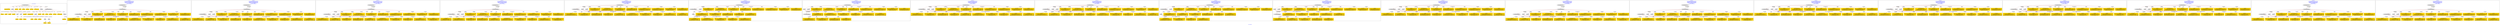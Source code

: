 digraph n0 {
fontcolor="blue"
remincross="true"
label="s21-s-met.json"
subgraph cluster_0 {
label="1-correct model"
n2[style="filled",color="white",fillcolor="lightgray",label="CulturalHeritageObject1"];
n3[shape="plaintext",style="filled",fillcolor="gold",label="dateOfEndOfCreation"];
n4[style="filled",color="white",fillcolor="lightgray",label="Person1"];
n5[shape="plaintext",style="filled",fillcolor="gold",label="dimensions"];
n6[shape="plaintext",style="filled",fillcolor="gold",label="medium"];
n7[shape="plaintext",style="filled",fillcolor="gold",label="creditLine"];
n8[shape="plaintext",style="filled",fillcolor="gold",label="provenance"];
n9[shape="plaintext",style="filled",fillcolor="gold",label="artworkTitle"];
n10[shape="plaintext",style="filled",fillcolor="gold",label="accessionNumber"];
n11[style="filled",color="white",fillcolor="lightgray",label="Concept1"];
n12[style="filled",color="white",fillcolor="lightgray",label="CulturalHeritageObject2"];
n13[shape="plaintext",style="filled",fillcolor="gold",label="dateOfEndOfCreation"];
n14[style="filled",color="white",fillcolor="lightgray",label="Person2"];
n15[shape="plaintext",style="filled",fillcolor="gold",label="dimensions"];
n16[shape="plaintext",style="filled",fillcolor="gold",label="medium"];
n17[shape="plaintext",style="filled",fillcolor="gold",label="creditLine"];
n18[shape="plaintext",style="filled",fillcolor="gold",label="provenance"];
n19[shape="plaintext",style="filled",fillcolor="gold",label="artworkTitle"];
n20[shape="plaintext",style="filled",fillcolor="gold",label="accessionNumber"];
n21[style="filled",color="white",fillcolor="lightgray",label="Concept2"];
n22[shape="plaintext",style="filled",fillcolor="gold",label="nationality"];
n23[shape="plaintext",style="filled",fillcolor="gold",label="birthDate"];
n24[shape="plaintext",style="filled",fillcolor="gold",label="deathDate"];
n25[shape="plaintext",style="filled",fillcolor="gold",label="artistName"];
n26[style="filled",color="white",fillcolor="lightgray",label="Place2"];
n27[style="filled",color="white",fillcolor="lightgray",label="Place1"];
n28[shape="plaintext",style="filled",fillcolor="gold",label="nationality"];
n29[shape="plaintext",style="filled",fillcolor="gold",label="birthDate"];
n30[shape="plaintext",style="filled",fillcolor="gold",label="deathDate"];
n31[shape="plaintext",style="filled",fillcolor="gold",label="artistName"];
n32[style="filled",color="white",fillcolor="lightgray",label="Place3"];
n33[style="filled",color="white",fillcolor="lightgray",label="Place4"];
n34[shape="plaintext",style="filled",fillcolor="gold",label="deathPlace"];
n35[shape="plaintext",style="filled",fillcolor="gold",label="birthPlace"];
n36[shape="plaintext",style="filled",fillcolor="gold",label="birthPlace"];
n37[shape="plaintext",style="filled",fillcolor="gold",label="deathPlace"];
n38[shape="plaintext",style="filled",fillcolor="gold",label="classification"];
n39[shape="plaintext",style="filled",fillcolor="gold",label="classification"];
}
subgraph cluster_1 {
label="candidate 0\nlink coherence:0.8181818181818182\nnode coherence:0.8181818181818182\nconfidence:0.3905603688108159\nmapping score:0.5325436919605077\ncost:318.99973\n-precision:0.45-recall:0.27"
n41[style="filled",color="white",fillcolor="lightgray",label="CulturalHeritageObject1"];
n42[style="filled",color="white",fillcolor="lightgray",label="CulturalHeritageObject2"];
n43[style="filled",color="white",fillcolor="lightgray",label="Person1"];
n44[style="filled",color="white",fillcolor="lightgray",label="Concept1"];
n45[style="filled",color="white",fillcolor="lightgray",label="EuropeanaAggregation1"];
n46[shape="plaintext",style="filled",fillcolor="gold",label="birthPlace\n[CulturalHeritageObject,provenance,0.318]\n[Person,nameOfThePerson,0.278]\n[CulturalHeritageObject,description,0.266]\n[CulturalHeritageObject,accessionNumber,0.138]"];
n47[shape="plaintext",style="filled",fillcolor="gold",label="creditLine\n[CulturalHeritageObject,provenance,0.558]\n[CulturalHeritageObject,rights,0.207]\n[Person,nameOfThePerson,0.119]\n[Concept,prefLabel,0.115]"];
n48[shape="plaintext",style="filled",fillcolor="gold",label="dateOfEndOfCreation\n[Person,dateOfDeath,0.38]\n[CulturalHeritageObject,created,0.277]\n[CulturalHeritageObject,extent,0.192]\n[CulturalHeritageObject,accessionNumber,0.15]"];
n49[shape="plaintext",style="filled",fillcolor="gold",label="nationality\n[Person,countryAssociatedWithThePerson,0.74]\n[CulturalHeritageObject,provenance,0.103]\n[Concept,prefLabel,0.095]\n[CulturalHeritageObject,title,0.062]"];
n50[shape="plaintext",style="filled",fillcolor="gold",label="classification\n[Person,biographicalInformation,0.333]\n[Concept,prefLabel,0.309]\n[CulturalHeritageObject,description,0.265]\n[CulturalHeritageObject,provenance,0.093]"];
n51[shape="plaintext",style="filled",fillcolor="gold",label="artworkTitle\n[CulturalHeritageObject,description,0.403]\n[Person,biographicalInformation,0.391]\n[Concept,prefLabel,0.145]\n[CulturalHeritageObject,title,0.061]"];
n52[shape="plaintext",style="filled",fillcolor="gold",label="medium\n[CulturalHeritageObject,medium,0.55]\n[CulturalHeritageObject,provenance,0.18]\n[CulturalHeritageObject,description,0.156]\n[Person,biographicalInformation,0.113]"];
n53[shape="plaintext",style="filled",fillcolor="gold",label="dateOfEndOfCreation\n[Person,dateOfDeath,0.484]\n[CulturalHeritageObject,created,0.259]\n[CulturalHeritageObject,accessionNumber,0.148]\n[CulturalHeritageObject,provenance,0.109]"];
n54[shape="plaintext",style="filled",fillcolor="gold",label="classification\n[Person,biographicalInformation,0.333]\n[Concept,prefLabel,0.309]\n[CulturalHeritageObject,description,0.265]\n[CulturalHeritageObject,provenance,0.093]"];
n55[shape="plaintext",style="filled",fillcolor="gold",label="medium\n[CulturalHeritageObject,medium,0.55]\n[CulturalHeritageObject,provenance,0.18]\n[CulturalHeritageObject,description,0.156]\n[Person,biographicalInformation,0.113]"];
n56[shape="plaintext",style="filled",fillcolor="gold",label="dimensions\n[CulturalHeritageObject,extent,0.754]\n[CulturalHeritageObject,accessionNumber,0.096]\n[CulturalHeritageObject,provenance,0.076]\n[CulturalHeritageObject,description,0.074]"];
n57[shape="plaintext",style="filled",fillcolor="gold",label="dimensions\n[CulturalHeritageObject,extent,0.754]\n[CulturalHeritageObject,accessionNumber,0.096]\n[CulturalHeritageObject,provenance,0.076]\n[CulturalHeritageObject,description,0.074]"];
n58[shape="plaintext",style="filled",fillcolor="gold",label="nationality\n[Person,countryAssociatedWithThePerson,0.74]\n[CulturalHeritageObject,provenance,0.103]\n[Concept,prefLabel,0.095]\n[CulturalHeritageObject,title,0.062]"];
n59[shape="plaintext",style="filled",fillcolor="gold",label="birthDate\n[Person,dateOfDeath,0.463]\n[CulturalHeritageObject,created,0.295]\n[CulturalHeritageObject,title,0.135]\n[Person,dateOfBirth,0.108]"];
n60[shape="plaintext",style="filled",fillcolor="gold",label="birthDate\n[Person,dateOfDeath,0.463]\n[CulturalHeritageObject,created,0.295]\n[CulturalHeritageObject,title,0.135]\n[Person,dateOfBirth,0.108]"];
n61[shape="plaintext",style="filled",fillcolor="gold",label="birthPlace\n[CulturalHeritageObject,provenance,0.318]\n[Person,nameOfThePerson,0.278]\n[CulturalHeritageObject,description,0.266]\n[CulturalHeritageObject,accessionNumber,0.138]"];
n62[shape="plaintext",style="filled",fillcolor="gold",label="artworkTitle\n[CulturalHeritageObject,description,0.496]\n[Person,biographicalInformation,0.303]\n[CulturalHeritageObject,title,0.111]\n[WebResource,classLink,0.09]"];
n63[shape="plaintext",style="filled",fillcolor="gold",label="creditLine\n[CulturalHeritageObject,provenance,0.762]\n[Person,nameOfThePerson,0.089]\n[CulturalHeritageObject,description,0.084]\n[CulturalHeritageObject,title,0.065]"];
}
subgraph cluster_2 {
label="candidate 1\nlink coherence:0.8181818181818182\nnode coherence:0.8181818181818182\nconfidence:0.38682908982037223\nmapping score:0.5312999322970264\ncost:417.99973\n-precision:0.45-recall:0.27"
n65[style="filled",color="white",fillcolor="lightgray",label="CulturalHeritageObject1"];
n66[style="filled",color="white",fillcolor="lightgray",label="CulturalHeritageObject2"];
n67[style="filled",color="white",fillcolor="lightgray",label="Person1"];
n68[style="filled",color="white",fillcolor="lightgray",label="Concept1"];
n69[style="filled",color="white",fillcolor="lightgray",label="EuropeanaAggregation1"];
n70[shape="plaintext",style="filled",fillcolor="gold",label="birthPlace\n[CulturalHeritageObject,provenance,0.318]\n[Person,nameOfThePerson,0.278]\n[CulturalHeritageObject,description,0.266]\n[CulturalHeritageObject,accessionNumber,0.138]"];
n71[shape="plaintext",style="filled",fillcolor="gold",label="creditLine\n[CulturalHeritageObject,provenance,0.558]\n[CulturalHeritageObject,rights,0.207]\n[Person,nameOfThePerson,0.119]\n[Concept,prefLabel,0.115]"];
n72[shape="plaintext",style="filled",fillcolor="gold",label="classification\n[Person,biographicalInformation,0.333]\n[Concept,prefLabel,0.309]\n[CulturalHeritageObject,description,0.265]\n[CulturalHeritageObject,provenance,0.093]"];
n73[shape="plaintext",style="filled",fillcolor="gold",label="dateOfEndOfCreation\n[Person,dateOfDeath,0.38]\n[CulturalHeritageObject,created,0.277]\n[CulturalHeritageObject,extent,0.192]\n[CulturalHeritageObject,accessionNumber,0.15]"];
n74[shape="plaintext",style="filled",fillcolor="gold",label="nationality\n[Person,countryAssociatedWithThePerson,0.74]\n[CulturalHeritageObject,provenance,0.103]\n[Concept,prefLabel,0.095]\n[CulturalHeritageObject,title,0.062]"];
n75[shape="plaintext",style="filled",fillcolor="gold",label="artworkTitle\n[CulturalHeritageObject,description,0.403]\n[Person,biographicalInformation,0.391]\n[Concept,prefLabel,0.145]\n[CulturalHeritageObject,title,0.061]"];
n76[shape="plaintext",style="filled",fillcolor="gold",label="medium\n[CulturalHeritageObject,medium,0.55]\n[CulturalHeritageObject,provenance,0.18]\n[CulturalHeritageObject,description,0.156]\n[Person,biographicalInformation,0.113]"];
n77[shape="plaintext",style="filled",fillcolor="gold",label="dateOfEndOfCreation\n[Person,dateOfDeath,0.484]\n[CulturalHeritageObject,created,0.259]\n[CulturalHeritageObject,accessionNumber,0.148]\n[CulturalHeritageObject,provenance,0.109]"];
n78[shape="plaintext",style="filled",fillcolor="gold",label="classification\n[Person,biographicalInformation,0.333]\n[Concept,prefLabel,0.309]\n[CulturalHeritageObject,description,0.265]\n[CulturalHeritageObject,provenance,0.093]"];
n79[shape="plaintext",style="filled",fillcolor="gold",label="medium\n[CulturalHeritageObject,medium,0.55]\n[CulturalHeritageObject,provenance,0.18]\n[CulturalHeritageObject,description,0.156]\n[Person,biographicalInformation,0.113]"];
n80[shape="plaintext",style="filled",fillcolor="gold",label="dimensions\n[CulturalHeritageObject,extent,0.754]\n[CulturalHeritageObject,accessionNumber,0.096]\n[CulturalHeritageObject,provenance,0.076]\n[CulturalHeritageObject,description,0.074]"];
n81[shape="plaintext",style="filled",fillcolor="gold",label="dimensions\n[CulturalHeritageObject,extent,0.754]\n[CulturalHeritageObject,accessionNumber,0.096]\n[CulturalHeritageObject,provenance,0.076]\n[CulturalHeritageObject,description,0.074]"];
n82[shape="plaintext",style="filled",fillcolor="gold",label="nationality\n[Person,countryAssociatedWithThePerson,0.74]\n[CulturalHeritageObject,provenance,0.103]\n[Concept,prefLabel,0.095]\n[CulturalHeritageObject,title,0.062]"];
n83[shape="plaintext",style="filled",fillcolor="gold",label="birthDate\n[Person,dateOfDeath,0.463]\n[CulturalHeritageObject,created,0.295]\n[CulturalHeritageObject,title,0.135]\n[Person,dateOfBirth,0.108]"];
n84[shape="plaintext",style="filled",fillcolor="gold",label="birthDate\n[Person,dateOfDeath,0.463]\n[CulturalHeritageObject,created,0.295]\n[CulturalHeritageObject,title,0.135]\n[Person,dateOfBirth,0.108]"];
n85[shape="plaintext",style="filled",fillcolor="gold",label="birthPlace\n[CulturalHeritageObject,provenance,0.318]\n[Person,nameOfThePerson,0.278]\n[CulturalHeritageObject,description,0.266]\n[CulturalHeritageObject,accessionNumber,0.138]"];
n86[shape="plaintext",style="filled",fillcolor="gold",label="artworkTitle\n[CulturalHeritageObject,description,0.496]\n[Person,biographicalInformation,0.303]\n[CulturalHeritageObject,title,0.111]\n[WebResource,classLink,0.09]"];
n87[shape="plaintext",style="filled",fillcolor="gold",label="creditLine\n[CulturalHeritageObject,provenance,0.762]\n[Person,nameOfThePerson,0.089]\n[CulturalHeritageObject,description,0.084]\n[CulturalHeritageObject,title,0.065]"];
}
subgraph cluster_3 {
label="candidate 10\nlink coherence:0.7727272727272727\nnode coherence:0.8181818181818182\nconfidence:0.38099656171528684\nmapping score:0.529355756261998\ncost:318.99971\n-precision:0.41-recall:0.24"
n89[style="filled",color="white",fillcolor="lightgray",label="CulturalHeritageObject1"];
n90[style="filled",color="white",fillcolor="lightgray",label="CulturalHeritageObject2"];
n91[style="filled",color="white",fillcolor="lightgray",label="Person1"];
n92[style="filled",color="white",fillcolor="lightgray",label="Concept1"];
n93[style="filled",color="white",fillcolor="lightgray",label="EuropeanaAggregation1"];
n94[shape="plaintext",style="filled",fillcolor="gold",label="birthPlace\n[CulturalHeritageObject,provenance,0.318]\n[Person,nameOfThePerson,0.278]\n[CulturalHeritageObject,description,0.266]\n[CulturalHeritageObject,accessionNumber,0.138]"];
n95[shape="plaintext",style="filled",fillcolor="gold",label="creditLine\n[CulturalHeritageObject,provenance,0.558]\n[CulturalHeritageObject,rights,0.207]\n[Person,nameOfThePerson,0.119]\n[Concept,prefLabel,0.115]"];
n96[shape="plaintext",style="filled",fillcolor="gold",label="classification\n[Person,biographicalInformation,0.333]\n[Concept,prefLabel,0.309]\n[CulturalHeritageObject,description,0.265]\n[CulturalHeritageObject,provenance,0.093]"];
n97[shape="plaintext",style="filled",fillcolor="gold",label="birthDate\n[Person,dateOfDeath,0.463]\n[CulturalHeritageObject,created,0.295]\n[CulturalHeritageObject,title,0.135]\n[Person,dateOfBirth,0.108]"];
n98[shape="plaintext",style="filled",fillcolor="gold",label="dateOfEndOfCreation\n[Person,dateOfDeath,0.38]\n[CulturalHeritageObject,created,0.277]\n[CulturalHeritageObject,extent,0.192]\n[CulturalHeritageObject,accessionNumber,0.15]"];
n99[shape="plaintext",style="filled",fillcolor="gold",label="artworkTitle\n[CulturalHeritageObject,description,0.403]\n[Person,biographicalInformation,0.391]\n[Concept,prefLabel,0.145]\n[CulturalHeritageObject,title,0.061]"];
n100[shape="plaintext",style="filled",fillcolor="gold",label="classification\n[Person,biographicalInformation,0.333]\n[Concept,prefLabel,0.309]\n[CulturalHeritageObject,description,0.265]\n[CulturalHeritageObject,provenance,0.093]"];
n101[shape="plaintext",style="filled",fillcolor="gold",label="medium\n[CulturalHeritageObject,medium,0.55]\n[CulturalHeritageObject,provenance,0.18]\n[CulturalHeritageObject,description,0.156]\n[Person,biographicalInformation,0.113]"];
n102[shape="plaintext",style="filled",fillcolor="gold",label="dateOfEndOfCreation\n[Person,dateOfDeath,0.484]\n[CulturalHeritageObject,created,0.259]\n[CulturalHeritageObject,accessionNumber,0.148]\n[CulturalHeritageObject,provenance,0.109]"];
n103[shape="plaintext",style="filled",fillcolor="gold",label="nationality\n[Person,countryAssociatedWithThePerson,0.74]\n[CulturalHeritageObject,provenance,0.103]\n[Concept,prefLabel,0.095]\n[CulturalHeritageObject,title,0.062]"];
n104[shape="plaintext",style="filled",fillcolor="gold",label="medium\n[CulturalHeritageObject,medium,0.55]\n[CulturalHeritageObject,provenance,0.18]\n[CulturalHeritageObject,description,0.156]\n[Person,biographicalInformation,0.113]"];
n105[shape="plaintext",style="filled",fillcolor="gold",label="dimensions\n[CulturalHeritageObject,extent,0.754]\n[CulturalHeritageObject,accessionNumber,0.096]\n[CulturalHeritageObject,provenance,0.076]\n[CulturalHeritageObject,description,0.074]"];
n106[shape="plaintext",style="filled",fillcolor="gold",label="dimensions\n[CulturalHeritageObject,extent,0.754]\n[CulturalHeritageObject,accessionNumber,0.096]\n[CulturalHeritageObject,provenance,0.076]\n[CulturalHeritageObject,description,0.074]"];
n107[shape="plaintext",style="filled",fillcolor="gold",label="nationality\n[Person,countryAssociatedWithThePerson,0.74]\n[CulturalHeritageObject,provenance,0.103]\n[Concept,prefLabel,0.095]\n[CulturalHeritageObject,title,0.062]"];
n108[shape="plaintext",style="filled",fillcolor="gold",label="birthDate\n[Person,dateOfDeath,0.463]\n[CulturalHeritageObject,created,0.295]\n[CulturalHeritageObject,title,0.135]\n[Person,dateOfBirth,0.108]"];
n109[shape="plaintext",style="filled",fillcolor="gold",label="birthPlace\n[CulturalHeritageObject,provenance,0.318]\n[Person,nameOfThePerson,0.278]\n[CulturalHeritageObject,description,0.266]\n[CulturalHeritageObject,accessionNumber,0.138]"];
n110[shape="plaintext",style="filled",fillcolor="gold",label="artworkTitle\n[CulturalHeritageObject,description,0.496]\n[Person,biographicalInformation,0.303]\n[CulturalHeritageObject,title,0.111]\n[WebResource,classLink,0.09]"];
n111[shape="plaintext",style="filled",fillcolor="gold",label="creditLine\n[CulturalHeritageObject,provenance,0.762]\n[Person,nameOfThePerson,0.089]\n[CulturalHeritageObject,description,0.084]\n[CulturalHeritageObject,title,0.065]"];
}
subgraph cluster_4 {
label="candidate 11\nlink coherence:0.7727272727272727\nnode coherence:0.8181818181818182\nconfidence:0.36856076728903064\nmapping score:0.5252104914532459\ncost:318.99971\n-precision:0.41-recall:0.24"
n113[style="filled",color="white",fillcolor="lightgray",label="CulturalHeritageObject1"];
n114[style="filled",color="white",fillcolor="lightgray",label="CulturalHeritageObject2"];
n115[style="filled",color="white",fillcolor="lightgray",label="Person1"];
n116[style="filled",color="white",fillcolor="lightgray",label="Concept1"];
n117[style="filled",color="white",fillcolor="lightgray",label="EuropeanaAggregation1"];
n118[shape="plaintext",style="filled",fillcolor="gold",label="classification\n[Person,biographicalInformation,0.333]\n[Concept,prefLabel,0.309]\n[CulturalHeritageObject,description,0.265]\n[CulturalHeritageObject,provenance,0.093]"];
n119[shape="plaintext",style="filled",fillcolor="gold",label="creditLine\n[CulturalHeritageObject,provenance,0.558]\n[CulturalHeritageObject,rights,0.207]\n[Person,nameOfThePerson,0.119]\n[Concept,prefLabel,0.115]"];
n120[shape="plaintext",style="filled",fillcolor="gold",label="birthPlace\n[CulturalHeritageObject,provenance,0.318]\n[Person,nameOfThePerson,0.278]\n[CulturalHeritageObject,description,0.266]\n[CulturalHeritageObject,accessionNumber,0.138]"];
n121[shape="plaintext",style="filled",fillcolor="gold",label="birthDate\n[Person,dateOfDeath,0.463]\n[CulturalHeritageObject,created,0.295]\n[CulturalHeritageObject,title,0.135]\n[Person,dateOfBirth,0.108]"];
n122[shape="plaintext",style="filled",fillcolor="gold",label="dateOfEndOfCreation\n[Person,dateOfDeath,0.38]\n[CulturalHeritageObject,created,0.277]\n[CulturalHeritageObject,extent,0.192]\n[CulturalHeritageObject,accessionNumber,0.15]"];
n123[shape="plaintext",style="filled",fillcolor="gold",label="artworkTitle\n[CulturalHeritageObject,description,0.403]\n[Person,biographicalInformation,0.391]\n[Concept,prefLabel,0.145]\n[CulturalHeritageObject,title,0.061]"];
n124[shape="plaintext",style="filled",fillcolor="gold",label="classification\n[Person,biographicalInformation,0.333]\n[Concept,prefLabel,0.309]\n[CulturalHeritageObject,description,0.265]\n[CulturalHeritageObject,provenance,0.093]"];
n125[shape="plaintext",style="filled",fillcolor="gold",label="medium\n[CulturalHeritageObject,medium,0.55]\n[CulturalHeritageObject,provenance,0.18]\n[CulturalHeritageObject,description,0.156]\n[Person,biographicalInformation,0.113]"];
n126[shape="plaintext",style="filled",fillcolor="gold",label="dateOfEndOfCreation\n[Person,dateOfDeath,0.484]\n[CulturalHeritageObject,created,0.259]\n[CulturalHeritageObject,accessionNumber,0.148]\n[CulturalHeritageObject,provenance,0.109]"];
n127[shape="plaintext",style="filled",fillcolor="gold",label="nationality\n[Person,countryAssociatedWithThePerson,0.74]\n[CulturalHeritageObject,provenance,0.103]\n[Concept,prefLabel,0.095]\n[CulturalHeritageObject,title,0.062]"];
n128[shape="plaintext",style="filled",fillcolor="gold",label="medium\n[CulturalHeritageObject,medium,0.55]\n[CulturalHeritageObject,provenance,0.18]\n[CulturalHeritageObject,description,0.156]\n[Person,biographicalInformation,0.113]"];
n129[shape="plaintext",style="filled",fillcolor="gold",label="dimensions\n[CulturalHeritageObject,extent,0.754]\n[CulturalHeritageObject,accessionNumber,0.096]\n[CulturalHeritageObject,provenance,0.076]\n[CulturalHeritageObject,description,0.074]"];
n130[shape="plaintext",style="filled",fillcolor="gold",label="dimensions\n[CulturalHeritageObject,extent,0.754]\n[CulturalHeritageObject,accessionNumber,0.096]\n[CulturalHeritageObject,provenance,0.076]\n[CulturalHeritageObject,description,0.074]"];
n131[shape="plaintext",style="filled",fillcolor="gold",label="nationality\n[Person,countryAssociatedWithThePerson,0.74]\n[CulturalHeritageObject,provenance,0.103]\n[Concept,prefLabel,0.095]\n[CulturalHeritageObject,title,0.062]"];
n132[shape="plaintext",style="filled",fillcolor="gold",label="birthDate\n[Person,dateOfDeath,0.463]\n[CulturalHeritageObject,created,0.295]\n[CulturalHeritageObject,title,0.135]\n[Person,dateOfBirth,0.108]"];
n133[shape="plaintext",style="filled",fillcolor="gold",label="birthPlace\n[CulturalHeritageObject,provenance,0.318]\n[Person,nameOfThePerson,0.278]\n[CulturalHeritageObject,description,0.266]\n[CulturalHeritageObject,accessionNumber,0.138]"];
n134[shape="plaintext",style="filled",fillcolor="gold",label="artworkTitle\n[CulturalHeritageObject,description,0.496]\n[Person,biographicalInformation,0.303]\n[CulturalHeritageObject,title,0.111]\n[WebResource,classLink,0.09]"];
n135[shape="plaintext",style="filled",fillcolor="gold",label="creditLine\n[CulturalHeritageObject,provenance,0.762]\n[Person,nameOfThePerson,0.089]\n[CulturalHeritageObject,description,0.084]\n[CulturalHeritageObject,title,0.065]"];
}
subgraph cluster_5 {
label="candidate 12\nlink coherence:0.7619047619047619\nnode coherence:0.8181818181818182\nconfidence:0.3905603688108159\nmapping score:0.5325436919605077\ncost:317.99982\n-precision:0.52-recall:0.3"
n137[style="filled",color="white",fillcolor="lightgray",label="CulturalHeritageObject1"];
n138[style="filled",color="white",fillcolor="lightgray",label="CulturalHeritageObject2"];
n139[style="filled",color="white",fillcolor="lightgray",label="Person1"];
n140[style="filled",color="white",fillcolor="lightgray",label="Concept1"];
n141[shape="plaintext",style="filled",fillcolor="gold",label="birthPlace\n[CulturalHeritageObject,provenance,0.318]\n[Person,nameOfThePerson,0.278]\n[CulturalHeritageObject,description,0.266]\n[CulturalHeritageObject,accessionNumber,0.138]"];
n142[shape="plaintext",style="filled",fillcolor="gold",label="creditLine\n[CulturalHeritageObject,provenance,0.558]\n[CulturalHeritageObject,rights,0.207]\n[Person,nameOfThePerson,0.119]\n[Concept,prefLabel,0.115]"];
n143[shape="plaintext",style="filled",fillcolor="gold",label="dateOfEndOfCreation\n[Person,dateOfDeath,0.38]\n[CulturalHeritageObject,created,0.277]\n[CulturalHeritageObject,extent,0.192]\n[CulturalHeritageObject,accessionNumber,0.15]"];
n144[shape="plaintext",style="filled",fillcolor="gold",label="nationality\n[Person,countryAssociatedWithThePerson,0.74]\n[CulturalHeritageObject,provenance,0.103]\n[Concept,prefLabel,0.095]\n[CulturalHeritageObject,title,0.062]"];
n145[shape="plaintext",style="filled",fillcolor="gold",label="classification\n[Person,biographicalInformation,0.333]\n[Concept,prefLabel,0.309]\n[CulturalHeritageObject,description,0.265]\n[CulturalHeritageObject,provenance,0.093]"];
n146[shape="plaintext",style="filled",fillcolor="gold",label="artworkTitle\n[CulturalHeritageObject,description,0.403]\n[Person,biographicalInformation,0.391]\n[Concept,prefLabel,0.145]\n[CulturalHeritageObject,title,0.061]"];
n147[shape="plaintext",style="filled",fillcolor="gold",label="medium\n[CulturalHeritageObject,medium,0.55]\n[CulturalHeritageObject,provenance,0.18]\n[CulturalHeritageObject,description,0.156]\n[Person,biographicalInformation,0.113]"];
n148[shape="plaintext",style="filled",fillcolor="gold",label="dateOfEndOfCreation\n[Person,dateOfDeath,0.484]\n[CulturalHeritageObject,created,0.259]\n[CulturalHeritageObject,accessionNumber,0.148]\n[CulturalHeritageObject,provenance,0.109]"];
n149[shape="plaintext",style="filled",fillcolor="gold",label="classification\n[Person,biographicalInformation,0.333]\n[Concept,prefLabel,0.309]\n[CulturalHeritageObject,description,0.265]\n[CulturalHeritageObject,provenance,0.093]"];
n150[shape="plaintext",style="filled",fillcolor="gold",label="medium\n[CulturalHeritageObject,medium,0.55]\n[CulturalHeritageObject,provenance,0.18]\n[CulturalHeritageObject,description,0.156]\n[Person,biographicalInformation,0.113]"];
n151[shape="plaintext",style="filled",fillcolor="gold",label="dimensions\n[CulturalHeritageObject,extent,0.754]\n[CulturalHeritageObject,accessionNumber,0.096]\n[CulturalHeritageObject,provenance,0.076]\n[CulturalHeritageObject,description,0.074]"];
n152[shape="plaintext",style="filled",fillcolor="gold",label="dimensions\n[CulturalHeritageObject,extent,0.754]\n[CulturalHeritageObject,accessionNumber,0.096]\n[CulturalHeritageObject,provenance,0.076]\n[CulturalHeritageObject,description,0.074]"];
n153[shape="plaintext",style="filled",fillcolor="gold",label="nationality\n[Person,countryAssociatedWithThePerson,0.74]\n[CulturalHeritageObject,provenance,0.103]\n[Concept,prefLabel,0.095]\n[CulturalHeritageObject,title,0.062]"];
n154[shape="plaintext",style="filled",fillcolor="gold",label="birthDate\n[Person,dateOfDeath,0.463]\n[CulturalHeritageObject,created,0.295]\n[CulturalHeritageObject,title,0.135]\n[Person,dateOfBirth,0.108]"];
n155[shape="plaintext",style="filled",fillcolor="gold",label="birthDate\n[Person,dateOfDeath,0.463]\n[CulturalHeritageObject,created,0.295]\n[CulturalHeritageObject,title,0.135]\n[Person,dateOfBirth,0.108]"];
n156[shape="plaintext",style="filled",fillcolor="gold",label="birthPlace\n[CulturalHeritageObject,provenance,0.318]\n[Person,nameOfThePerson,0.278]\n[CulturalHeritageObject,description,0.266]\n[CulturalHeritageObject,accessionNumber,0.138]"];
n157[shape="plaintext",style="filled",fillcolor="gold",label="artworkTitle\n[CulturalHeritageObject,description,0.496]\n[Person,biographicalInformation,0.303]\n[CulturalHeritageObject,title,0.111]\n[WebResource,classLink,0.09]"];
n158[shape="plaintext",style="filled",fillcolor="gold",label="creditLine\n[CulturalHeritageObject,provenance,0.762]\n[Person,nameOfThePerson,0.089]\n[CulturalHeritageObject,description,0.084]\n[CulturalHeritageObject,title,0.065]"];
}
subgraph cluster_6 {
label="candidate 13\nlink coherence:0.7619047619047619\nnode coherence:0.8181818181818182\nconfidence:0.3905603688108159\nmapping score:0.5325436919605077\ncost:416.99997\n-precision:0.43-recall:0.24"
n160[style="filled",color="white",fillcolor="lightgray",label="CulturalHeritageObject1"];
n161[style="filled",color="white",fillcolor="lightgray",label="CulturalHeritageObject2"];
n162[style="filled",color="white",fillcolor="lightgray",label="Concept1"];
n163[style="filled",color="white",fillcolor="lightgray",label="Person1"];
n164[shape="plaintext",style="filled",fillcolor="gold",label="birthPlace\n[CulturalHeritageObject,provenance,0.318]\n[Person,nameOfThePerson,0.278]\n[CulturalHeritageObject,description,0.266]\n[CulturalHeritageObject,accessionNumber,0.138]"];
n165[shape="plaintext",style="filled",fillcolor="gold",label="creditLine\n[CulturalHeritageObject,provenance,0.558]\n[CulturalHeritageObject,rights,0.207]\n[Person,nameOfThePerson,0.119]\n[Concept,prefLabel,0.115]"];
n166[shape="plaintext",style="filled",fillcolor="gold",label="dateOfEndOfCreation\n[Person,dateOfDeath,0.38]\n[CulturalHeritageObject,created,0.277]\n[CulturalHeritageObject,extent,0.192]\n[CulturalHeritageObject,accessionNumber,0.15]"];
n167[shape="plaintext",style="filled",fillcolor="gold",label="nationality\n[Person,countryAssociatedWithThePerson,0.74]\n[CulturalHeritageObject,provenance,0.103]\n[Concept,prefLabel,0.095]\n[CulturalHeritageObject,title,0.062]"];
n168[shape="plaintext",style="filled",fillcolor="gold",label="classification\n[Person,biographicalInformation,0.333]\n[Concept,prefLabel,0.309]\n[CulturalHeritageObject,description,0.265]\n[CulturalHeritageObject,provenance,0.093]"];
n169[shape="plaintext",style="filled",fillcolor="gold",label="artworkTitle\n[CulturalHeritageObject,description,0.403]\n[Person,biographicalInformation,0.391]\n[Concept,prefLabel,0.145]\n[CulturalHeritageObject,title,0.061]"];
n170[shape="plaintext",style="filled",fillcolor="gold",label="medium\n[CulturalHeritageObject,medium,0.55]\n[CulturalHeritageObject,provenance,0.18]\n[CulturalHeritageObject,description,0.156]\n[Person,biographicalInformation,0.113]"];
n171[shape="plaintext",style="filled",fillcolor="gold",label="dateOfEndOfCreation\n[Person,dateOfDeath,0.484]\n[CulturalHeritageObject,created,0.259]\n[CulturalHeritageObject,accessionNumber,0.148]\n[CulturalHeritageObject,provenance,0.109]"];
n172[shape="plaintext",style="filled",fillcolor="gold",label="classification\n[Person,biographicalInformation,0.333]\n[Concept,prefLabel,0.309]\n[CulturalHeritageObject,description,0.265]\n[CulturalHeritageObject,provenance,0.093]"];
n173[shape="plaintext",style="filled",fillcolor="gold",label="medium\n[CulturalHeritageObject,medium,0.55]\n[CulturalHeritageObject,provenance,0.18]\n[CulturalHeritageObject,description,0.156]\n[Person,biographicalInformation,0.113]"];
n174[shape="plaintext",style="filled",fillcolor="gold",label="dimensions\n[CulturalHeritageObject,extent,0.754]\n[CulturalHeritageObject,accessionNumber,0.096]\n[CulturalHeritageObject,provenance,0.076]\n[CulturalHeritageObject,description,0.074]"];
n175[shape="plaintext",style="filled",fillcolor="gold",label="dimensions\n[CulturalHeritageObject,extent,0.754]\n[CulturalHeritageObject,accessionNumber,0.096]\n[CulturalHeritageObject,provenance,0.076]\n[CulturalHeritageObject,description,0.074]"];
n176[shape="plaintext",style="filled",fillcolor="gold",label="nationality\n[Person,countryAssociatedWithThePerson,0.74]\n[CulturalHeritageObject,provenance,0.103]\n[Concept,prefLabel,0.095]\n[CulturalHeritageObject,title,0.062]"];
n177[shape="plaintext",style="filled",fillcolor="gold",label="birthDate\n[Person,dateOfDeath,0.463]\n[CulturalHeritageObject,created,0.295]\n[CulturalHeritageObject,title,0.135]\n[Person,dateOfBirth,0.108]"];
n178[shape="plaintext",style="filled",fillcolor="gold",label="birthDate\n[Person,dateOfDeath,0.463]\n[CulturalHeritageObject,created,0.295]\n[CulturalHeritageObject,title,0.135]\n[Person,dateOfBirth,0.108]"];
n179[shape="plaintext",style="filled",fillcolor="gold",label="birthPlace\n[CulturalHeritageObject,provenance,0.318]\n[Person,nameOfThePerson,0.278]\n[CulturalHeritageObject,description,0.266]\n[CulturalHeritageObject,accessionNumber,0.138]"];
n180[shape="plaintext",style="filled",fillcolor="gold",label="artworkTitle\n[CulturalHeritageObject,description,0.496]\n[Person,biographicalInformation,0.303]\n[CulturalHeritageObject,title,0.111]\n[WebResource,classLink,0.09]"];
n181[shape="plaintext",style="filled",fillcolor="gold",label="creditLine\n[CulturalHeritageObject,provenance,0.762]\n[Person,nameOfThePerson,0.089]\n[CulturalHeritageObject,description,0.084]\n[CulturalHeritageObject,title,0.065]"];
}
subgraph cluster_7 {
label="candidate 14\nlink coherence:0.7619047619047619\nnode coherence:0.8181818181818182\nconfidence:0.3905603688108159\nmapping score:0.5325436919605077\ncost:417.009852\n-precision:0.43-recall:0.24"
n183[style="filled",color="white",fillcolor="lightgray",label="CulturalHeritageObject1"];
n184[style="filled",color="white",fillcolor="lightgray",label="Person1"];
n185[style="filled",color="white",fillcolor="lightgray",label="Concept1"];
n186[style="filled",color="white",fillcolor="lightgray",label="CulturalHeritageObject2"];
n187[shape="plaintext",style="filled",fillcolor="gold",label="birthPlace\n[CulturalHeritageObject,provenance,0.318]\n[Person,nameOfThePerson,0.278]\n[CulturalHeritageObject,description,0.266]\n[CulturalHeritageObject,accessionNumber,0.138]"];
n188[shape="plaintext",style="filled",fillcolor="gold",label="creditLine\n[CulturalHeritageObject,provenance,0.558]\n[CulturalHeritageObject,rights,0.207]\n[Person,nameOfThePerson,0.119]\n[Concept,prefLabel,0.115]"];
n189[shape="plaintext",style="filled",fillcolor="gold",label="dateOfEndOfCreation\n[Person,dateOfDeath,0.38]\n[CulturalHeritageObject,created,0.277]\n[CulturalHeritageObject,extent,0.192]\n[CulturalHeritageObject,accessionNumber,0.15]"];
n190[shape="plaintext",style="filled",fillcolor="gold",label="nationality\n[Person,countryAssociatedWithThePerson,0.74]\n[CulturalHeritageObject,provenance,0.103]\n[Concept,prefLabel,0.095]\n[CulturalHeritageObject,title,0.062]"];
n191[shape="plaintext",style="filled",fillcolor="gold",label="classification\n[Person,biographicalInformation,0.333]\n[Concept,prefLabel,0.309]\n[CulturalHeritageObject,description,0.265]\n[CulturalHeritageObject,provenance,0.093]"];
n192[shape="plaintext",style="filled",fillcolor="gold",label="artworkTitle\n[CulturalHeritageObject,description,0.403]\n[Person,biographicalInformation,0.391]\n[Concept,prefLabel,0.145]\n[CulturalHeritageObject,title,0.061]"];
n193[shape="plaintext",style="filled",fillcolor="gold",label="medium\n[CulturalHeritageObject,medium,0.55]\n[CulturalHeritageObject,provenance,0.18]\n[CulturalHeritageObject,description,0.156]\n[Person,biographicalInformation,0.113]"];
n194[shape="plaintext",style="filled",fillcolor="gold",label="dateOfEndOfCreation\n[Person,dateOfDeath,0.484]\n[CulturalHeritageObject,created,0.259]\n[CulturalHeritageObject,accessionNumber,0.148]\n[CulturalHeritageObject,provenance,0.109]"];
n195[shape="plaintext",style="filled",fillcolor="gold",label="classification\n[Person,biographicalInformation,0.333]\n[Concept,prefLabel,0.309]\n[CulturalHeritageObject,description,0.265]\n[CulturalHeritageObject,provenance,0.093]"];
n196[shape="plaintext",style="filled",fillcolor="gold",label="medium\n[CulturalHeritageObject,medium,0.55]\n[CulturalHeritageObject,provenance,0.18]\n[CulturalHeritageObject,description,0.156]\n[Person,biographicalInformation,0.113]"];
n197[shape="plaintext",style="filled",fillcolor="gold",label="dimensions\n[CulturalHeritageObject,extent,0.754]\n[CulturalHeritageObject,accessionNumber,0.096]\n[CulturalHeritageObject,provenance,0.076]\n[CulturalHeritageObject,description,0.074]"];
n198[shape="plaintext",style="filled",fillcolor="gold",label="dimensions\n[CulturalHeritageObject,extent,0.754]\n[CulturalHeritageObject,accessionNumber,0.096]\n[CulturalHeritageObject,provenance,0.076]\n[CulturalHeritageObject,description,0.074]"];
n199[shape="plaintext",style="filled",fillcolor="gold",label="nationality\n[Person,countryAssociatedWithThePerson,0.74]\n[CulturalHeritageObject,provenance,0.103]\n[Concept,prefLabel,0.095]\n[CulturalHeritageObject,title,0.062]"];
n200[shape="plaintext",style="filled",fillcolor="gold",label="birthDate\n[Person,dateOfDeath,0.463]\n[CulturalHeritageObject,created,0.295]\n[CulturalHeritageObject,title,0.135]\n[Person,dateOfBirth,0.108]"];
n201[shape="plaintext",style="filled",fillcolor="gold",label="birthDate\n[Person,dateOfDeath,0.463]\n[CulturalHeritageObject,created,0.295]\n[CulturalHeritageObject,title,0.135]\n[Person,dateOfBirth,0.108]"];
n202[shape="plaintext",style="filled",fillcolor="gold",label="birthPlace\n[CulturalHeritageObject,provenance,0.318]\n[Person,nameOfThePerson,0.278]\n[CulturalHeritageObject,description,0.266]\n[CulturalHeritageObject,accessionNumber,0.138]"];
n203[shape="plaintext",style="filled",fillcolor="gold",label="artworkTitle\n[CulturalHeritageObject,description,0.496]\n[Person,biographicalInformation,0.303]\n[CulturalHeritageObject,title,0.111]\n[WebResource,classLink,0.09]"];
n204[shape="plaintext",style="filled",fillcolor="gold",label="creditLine\n[CulturalHeritageObject,provenance,0.762]\n[Person,nameOfThePerson,0.089]\n[CulturalHeritageObject,description,0.084]\n[CulturalHeritageObject,title,0.065]"];
}
subgraph cluster_8 {
label="candidate 15\nlink coherence:0.7619047619047619\nnode coherence:0.8181818181818182\nconfidence:0.3905603688108159\nmapping score:0.5325436919605077\ncost:417.009862\n-precision:0.52-recall:0.3"
n206[style="filled",color="white",fillcolor="lightgray",label="CulturalHeritageObject1"];
n207[style="filled",color="white",fillcolor="lightgray",label="CulturalHeritageObject2"];
n208[style="filled",color="white",fillcolor="lightgray",label="Person1"];
n209[style="filled",color="white",fillcolor="lightgray",label="Concept1"];
n210[shape="plaintext",style="filled",fillcolor="gold",label="birthPlace\n[CulturalHeritageObject,provenance,0.318]\n[Person,nameOfThePerson,0.278]\n[CulturalHeritageObject,description,0.266]\n[CulturalHeritageObject,accessionNumber,0.138]"];
n211[shape="plaintext",style="filled",fillcolor="gold",label="creditLine\n[CulturalHeritageObject,provenance,0.558]\n[CulturalHeritageObject,rights,0.207]\n[Person,nameOfThePerson,0.119]\n[Concept,prefLabel,0.115]"];
n212[shape="plaintext",style="filled",fillcolor="gold",label="dateOfEndOfCreation\n[Person,dateOfDeath,0.38]\n[CulturalHeritageObject,created,0.277]\n[CulturalHeritageObject,extent,0.192]\n[CulturalHeritageObject,accessionNumber,0.15]"];
n213[shape="plaintext",style="filled",fillcolor="gold",label="nationality\n[Person,countryAssociatedWithThePerson,0.74]\n[CulturalHeritageObject,provenance,0.103]\n[Concept,prefLabel,0.095]\n[CulturalHeritageObject,title,0.062]"];
n214[shape="plaintext",style="filled",fillcolor="gold",label="classification\n[Person,biographicalInformation,0.333]\n[Concept,prefLabel,0.309]\n[CulturalHeritageObject,description,0.265]\n[CulturalHeritageObject,provenance,0.093]"];
n215[shape="plaintext",style="filled",fillcolor="gold",label="artworkTitle\n[CulturalHeritageObject,description,0.403]\n[Person,biographicalInformation,0.391]\n[Concept,prefLabel,0.145]\n[CulturalHeritageObject,title,0.061]"];
n216[shape="plaintext",style="filled",fillcolor="gold",label="medium\n[CulturalHeritageObject,medium,0.55]\n[CulturalHeritageObject,provenance,0.18]\n[CulturalHeritageObject,description,0.156]\n[Person,biographicalInformation,0.113]"];
n217[shape="plaintext",style="filled",fillcolor="gold",label="dateOfEndOfCreation\n[Person,dateOfDeath,0.484]\n[CulturalHeritageObject,created,0.259]\n[CulturalHeritageObject,accessionNumber,0.148]\n[CulturalHeritageObject,provenance,0.109]"];
n218[shape="plaintext",style="filled",fillcolor="gold",label="classification\n[Person,biographicalInformation,0.333]\n[Concept,prefLabel,0.309]\n[CulturalHeritageObject,description,0.265]\n[CulturalHeritageObject,provenance,0.093]"];
n219[shape="plaintext",style="filled",fillcolor="gold",label="medium\n[CulturalHeritageObject,medium,0.55]\n[CulturalHeritageObject,provenance,0.18]\n[CulturalHeritageObject,description,0.156]\n[Person,biographicalInformation,0.113]"];
n220[shape="plaintext",style="filled",fillcolor="gold",label="dimensions\n[CulturalHeritageObject,extent,0.754]\n[CulturalHeritageObject,accessionNumber,0.096]\n[CulturalHeritageObject,provenance,0.076]\n[CulturalHeritageObject,description,0.074]"];
n221[shape="plaintext",style="filled",fillcolor="gold",label="dimensions\n[CulturalHeritageObject,extent,0.754]\n[CulturalHeritageObject,accessionNumber,0.096]\n[CulturalHeritageObject,provenance,0.076]\n[CulturalHeritageObject,description,0.074]"];
n222[shape="plaintext",style="filled",fillcolor="gold",label="nationality\n[Person,countryAssociatedWithThePerson,0.74]\n[CulturalHeritageObject,provenance,0.103]\n[Concept,prefLabel,0.095]\n[CulturalHeritageObject,title,0.062]"];
n223[shape="plaintext",style="filled",fillcolor="gold",label="birthDate\n[Person,dateOfDeath,0.463]\n[CulturalHeritageObject,created,0.295]\n[CulturalHeritageObject,title,0.135]\n[Person,dateOfBirth,0.108]"];
n224[shape="plaintext",style="filled",fillcolor="gold",label="birthDate\n[Person,dateOfDeath,0.463]\n[CulturalHeritageObject,created,0.295]\n[CulturalHeritageObject,title,0.135]\n[Person,dateOfBirth,0.108]"];
n225[shape="plaintext",style="filled",fillcolor="gold",label="birthPlace\n[CulturalHeritageObject,provenance,0.318]\n[Person,nameOfThePerson,0.278]\n[CulturalHeritageObject,description,0.266]\n[CulturalHeritageObject,accessionNumber,0.138]"];
n226[shape="plaintext",style="filled",fillcolor="gold",label="artworkTitle\n[CulturalHeritageObject,description,0.496]\n[Person,biographicalInformation,0.303]\n[CulturalHeritageObject,title,0.111]\n[WebResource,classLink,0.09]"];
n227[shape="plaintext",style="filled",fillcolor="gold",label="creditLine\n[CulturalHeritageObject,provenance,0.762]\n[Person,nameOfThePerson,0.089]\n[CulturalHeritageObject,description,0.084]\n[CulturalHeritageObject,title,0.065]"];
}
subgraph cluster_9 {
label="candidate 16\nlink coherence:0.7619047619047619\nnode coherence:0.8181818181818182\nconfidence:0.38682908982037223\nmapping score:0.5312999322970264\ncost:416.99982\n-precision:0.52-recall:0.3"
n229[style="filled",color="white",fillcolor="lightgray",label="CulturalHeritageObject1"];
n230[style="filled",color="white",fillcolor="lightgray",label="CulturalHeritageObject2"];
n231[style="filled",color="white",fillcolor="lightgray",label="Person1"];
n232[style="filled",color="white",fillcolor="lightgray",label="Concept1"];
n233[shape="plaintext",style="filled",fillcolor="gold",label="birthPlace\n[CulturalHeritageObject,provenance,0.318]\n[Person,nameOfThePerson,0.278]\n[CulturalHeritageObject,description,0.266]\n[CulturalHeritageObject,accessionNumber,0.138]"];
n234[shape="plaintext",style="filled",fillcolor="gold",label="creditLine\n[CulturalHeritageObject,provenance,0.558]\n[CulturalHeritageObject,rights,0.207]\n[Person,nameOfThePerson,0.119]\n[Concept,prefLabel,0.115]"];
n235[shape="plaintext",style="filled",fillcolor="gold",label="classification\n[Person,biographicalInformation,0.333]\n[Concept,prefLabel,0.309]\n[CulturalHeritageObject,description,0.265]\n[CulturalHeritageObject,provenance,0.093]"];
n236[shape="plaintext",style="filled",fillcolor="gold",label="dateOfEndOfCreation\n[Person,dateOfDeath,0.38]\n[CulturalHeritageObject,created,0.277]\n[CulturalHeritageObject,extent,0.192]\n[CulturalHeritageObject,accessionNumber,0.15]"];
n237[shape="plaintext",style="filled",fillcolor="gold",label="nationality\n[Person,countryAssociatedWithThePerson,0.74]\n[CulturalHeritageObject,provenance,0.103]\n[Concept,prefLabel,0.095]\n[CulturalHeritageObject,title,0.062]"];
n238[shape="plaintext",style="filled",fillcolor="gold",label="artworkTitle\n[CulturalHeritageObject,description,0.403]\n[Person,biographicalInformation,0.391]\n[Concept,prefLabel,0.145]\n[CulturalHeritageObject,title,0.061]"];
n239[shape="plaintext",style="filled",fillcolor="gold",label="medium\n[CulturalHeritageObject,medium,0.55]\n[CulturalHeritageObject,provenance,0.18]\n[CulturalHeritageObject,description,0.156]\n[Person,biographicalInformation,0.113]"];
n240[shape="plaintext",style="filled",fillcolor="gold",label="dateOfEndOfCreation\n[Person,dateOfDeath,0.484]\n[CulturalHeritageObject,created,0.259]\n[CulturalHeritageObject,accessionNumber,0.148]\n[CulturalHeritageObject,provenance,0.109]"];
n241[shape="plaintext",style="filled",fillcolor="gold",label="classification\n[Person,biographicalInformation,0.333]\n[Concept,prefLabel,0.309]\n[CulturalHeritageObject,description,0.265]\n[CulturalHeritageObject,provenance,0.093]"];
n242[shape="plaintext",style="filled",fillcolor="gold",label="medium\n[CulturalHeritageObject,medium,0.55]\n[CulturalHeritageObject,provenance,0.18]\n[CulturalHeritageObject,description,0.156]\n[Person,biographicalInformation,0.113]"];
n243[shape="plaintext",style="filled",fillcolor="gold",label="dimensions\n[CulturalHeritageObject,extent,0.754]\n[CulturalHeritageObject,accessionNumber,0.096]\n[CulturalHeritageObject,provenance,0.076]\n[CulturalHeritageObject,description,0.074]"];
n244[shape="plaintext",style="filled",fillcolor="gold",label="dimensions\n[CulturalHeritageObject,extent,0.754]\n[CulturalHeritageObject,accessionNumber,0.096]\n[CulturalHeritageObject,provenance,0.076]\n[CulturalHeritageObject,description,0.074]"];
n245[shape="plaintext",style="filled",fillcolor="gold",label="nationality\n[Person,countryAssociatedWithThePerson,0.74]\n[CulturalHeritageObject,provenance,0.103]\n[Concept,prefLabel,0.095]\n[CulturalHeritageObject,title,0.062]"];
n246[shape="plaintext",style="filled",fillcolor="gold",label="birthDate\n[Person,dateOfDeath,0.463]\n[CulturalHeritageObject,created,0.295]\n[CulturalHeritageObject,title,0.135]\n[Person,dateOfBirth,0.108]"];
n247[shape="plaintext",style="filled",fillcolor="gold",label="birthDate\n[Person,dateOfDeath,0.463]\n[CulturalHeritageObject,created,0.295]\n[CulturalHeritageObject,title,0.135]\n[Person,dateOfBirth,0.108]"];
n248[shape="plaintext",style="filled",fillcolor="gold",label="birthPlace\n[CulturalHeritageObject,provenance,0.318]\n[Person,nameOfThePerson,0.278]\n[CulturalHeritageObject,description,0.266]\n[CulturalHeritageObject,accessionNumber,0.138]"];
n249[shape="plaintext",style="filled",fillcolor="gold",label="artworkTitle\n[CulturalHeritageObject,description,0.496]\n[Person,biographicalInformation,0.303]\n[CulturalHeritageObject,title,0.111]\n[WebResource,classLink,0.09]"];
n250[shape="plaintext",style="filled",fillcolor="gold",label="creditLine\n[CulturalHeritageObject,provenance,0.762]\n[Person,nameOfThePerson,0.089]\n[CulturalHeritageObject,description,0.084]\n[CulturalHeritageObject,title,0.065]"];
}
subgraph cluster_10 {
label="candidate 17\nlink coherence:0.7619047619047619\nnode coherence:0.8181818181818182\nconfidence:0.38682908982037223\nmapping score:0.5312999322970264\ncost:515.99997\n-precision:0.43-recall:0.24"
n252[style="filled",color="white",fillcolor="lightgray",label="CulturalHeritageObject1"];
n253[style="filled",color="white",fillcolor="lightgray",label="CulturalHeritageObject2"];
n254[style="filled",color="white",fillcolor="lightgray",label="Concept1"];
n255[style="filled",color="white",fillcolor="lightgray",label="Person1"];
n256[shape="plaintext",style="filled",fillcolor="gold",label="birthPlace\n[CulturalHeritageObject,provenance,0.318]\n[Person,nameOfThePerson,0.278]\n[CulturalHeritageObject,description,0.266]\n[CulturalHeritageObject,accessionNumber,0.138]"];
n257[shape="plaintext",style="filled",fillcolor="gold",label="creditLine\n[CulturalHeritageObject,provenance,0.558]\n[CulturalHeritageObject,rights,0.207]\n[Person,nameOfThePerson,0.119]\n[Concept,prefLabel,0.115]"];
n258[shape="plaintext",style="filled",fillcolor="gold",label="classification\n[Person,biographicalInformation,0.333]\n[Concept,prefLabel,0.309]\n[CulturalHeritageObject,description,0.265]\n[CulturalHeritageObject,provenance,0.093]"];
n259[shape="plaintext",style="filled",fillcolor="gold",label="dateOfEndOfCreation\n[Person,dateOfDeath,0.38]\n[CulturalHeritageObject,created,0.277]\n[CulturalHeritageObject,extent,0.192]\n[CulturalHeritageObject,accessionNumber,0.15]"];
n260[shape="plaintext",style="filled",fillcolor="gold",label="nationality\n[Person,countryAssociatedWithThePerson,0.74]\n[CulturalHeritageObject,provenance,0.103]\n[Concept,prefLabel,0.095]\n[CulturalHeritageObject,title,0.062]"];
n261[shape="plaintext",style="filled",fillcolor="gold",label="artworkTitle\n[CulturalHeritageObject,description,0.403]\n[Person,biographicalInformation,0.391]\n[Concept,prefLabel,0.145]\n[CulturalHeritageObject,title,0.061]"];
n262[shape="plaintext",style="filled",fillcolor="gold",label="medium\n[CulturalHeritageObject,medium,0.55]\n[CulturalHeritageObject,provenance,0.18]\n[CulturalHeritageObject,description,0.156]\n[Person,biographicalInformation,0.113]"];
n263[shape="plaintext",style="filled",fillcolor="gold",label="dateOfEndOfCreation\n[Person,dateOfDeath,0.484]\n[CulturalHeritageObject,created,0.259]\n[CulturalHeritageObject,accessionNumber,0.148]\n[CulturalHeritageObject,provenance,0.109]"];
n264[shape="plaintext",style="filled",fillcolor="gold",label="classification\n[Person,biographicalInformation,0.333]\n[Concept,prefLabel,0.309]\n[CulturalHeritageObject,description,0.265]\n[CulturalHeritageObject,provenance,0.093]"];
n265[shape="plaintext",style="filled",fillcolor="gold",label="medium\n[CulturalHeritageObject,medium,0.55]\n[CulturalHeritageObject,provenance,0.18]\n[CulturalHeritageObject,description,0.156]\n[Person,biographicalInformation,0.113]"];
n266[shape="plaintext",style="filled",fillcolor="gold",label="dimensions\n[CulturalHeritageObject,extent,0.754]\n[CulturalHeritageObject,accessionNumber,0.096]\n[CulturalHeritageObject,provenance,0.076]\n[CulturalHeritageObject,description,0.074]"];
n267[shape="plaintext",style="filled",fillcolor="gold",label="dimensions\n[CulturalHeritageObject,extent,0.754]\n[CulturalHeritageObject,accessionNumber,0.096]\n[CulturalHeritageObject,provenance,0.076]\n[CulturalHeritageObject,description,0.074]"];
n268[shape="plaintext",style="filled",fillcolor="gold",label="nationality\n[Person,countryAssociatedWithThePerson,0.74]\n[CulturalHeritageObject,provenance,0.103]\n[Concept,prefLabel,0.095]\n[CulturalHeritageObject,title,0.062]"];
n269[shape="plaintext",style="filled",fillcolor="gold",label="birthDate\n[Person,dateOfDeath,0.463]\n[CulturalHeritageObject,created,0.295]\n[CulturalHeritageObject,title,0.135]\n[Person,dateOfBirth,0.108]"];
n270[shape="plaintext",style="filled",fillcolor="gold",label="birthDate\n[Person,dateOfDeath,0.463]\n[CulturalHeritageObject,created,0.295]\n[CulturalHeritageObject,title,0.135]\n[Person,dateOfBirth,0.108]"];
n271[shape="plaintext",style="filled",fillcolor="gold",label="birthPlace\n[CulturalHeritageObject,provenance,0.318]\n[Person,nameOfThePerson,0.278]\n[CulturalHeritageObject,description,0.266]\n[CulturalHeritageObject,accessionNumber,0.138]"];
n272[shape="plaintext",style="filled",fillcolor="gold",label="artworkTitle\n[CulturalHeritageObject,description,0.496]\n[Person,biographicalInformation,0.303]\n[CulturalHeritageObject,title,0.111]\n[WebResource,classLink,0.09]"];
n273[shape="plaintext",style="filled",fillcolor="gold",label="creditLine\n[CulturalHeritageObject,provenance,0.762]\n[Person,nameOfThePerson,0.089]\n[CulturalHeritageObject,description,0.084]\n[CulturalHeritageObject,title,0.065]"];
}
subgraph cluster_11 {
label="candidate 18\nlink coherence:0.7619047619047619\nnode coherence:0.8181818181818182\nconfidence:0.38682908982037223\nmapping score:0.5312999322970264\ncost:516.009852\n-precision:0.43-recall:0.24"
n275[style="filled",color="white",fillcolor="lightgray",label="CulturalHeritageObject1"];
n276[style="filled",color="white",fillcolor="lightgray",label="Person1"];
n277[style="filled",color="white",fillcolor="lightgray",label="Concept1"];
n278[style="filled",color="white",fillcolor="lightgray",label="CulturalHeritageObject2"];
n279[shape="plaintext",style="filled",fillcolor="gold",label="birthPlace\n[CulturalHeritageObject,provenance,0.318]\n[Person,nameOfThePerson,0.278]\n[CulturalHeritageObject,description,0.266]\n[CulturalHeritageObject,accessionNumber,0.138]"];
n280[shape="plaintext",style="filled",fillcolor="gold",label="creditLine\n[CulturalHeritageObject,provenance,0.558]\n[CulturalHeritageObject,rights,0.207]\n[Person,nameOfThePerson,0.119]\n[Concept,prefLabel,0.115]"];
n281[shape="plaintext",style="filled",fillcolor="gold",label="classification\n[Person,biographicalInformation,0.333]\n[Concept,prefLabel,0.309]\n[CulturalHeritageObject,description,0.265]\n[CulturalHeritageObject,provenance,0.093]"];
n282[shape="plaintext",style="filled",fillcolor="gold",label="dateOfEndOfCreation\n[Person,dateOfDeath,0.38]\n[CulturalHeritageObject,created,0.277]\n[CulturalHeritageObject,extent,0.192]\n[CulturalHeritageObject,accessionNumber,0.15]"];
n283[shape="plaintext",style="filled",fillcolor="gold",label="nationality\n[Person,countryAssociatedWithThePerson,0.74]\n[CulturalHeritageObject,provenance,0.103]\n[Concept,prefLabel,0.095]\n[CulturalHeritageObject,title,0.062]"];
n284[shape="plaintext",style="filled",fillcolor="gold",label="artworkTitle\n[CulturalHeritageObject,description,0.403]\n[Person,biographicalInformation,0.391]\n[Concept,prefLabel,0.145]\n[CulturalHeritageObject,title,0.061]"];
n285[shape="plaintext",style="filled",fillcolor="gold",label="medium\n[CulturalHeritageObject,medium,0.55]\n[CulturalHeritageObject,provenance,0.18]\n[CulturalHeritageObject,description,0.156]\n[Person,biographicalInformation,0.113]"];
n286[shape="plaintext",style="filled",fillcolor="gold",label="dateOfEndOfCreation\n[Person,dateOfDeath,0.484]\n[CulturalHeritageObject,created,0.259]\n[CulturalHeritageObject,accessionNumber,0.148]\n[CulturalHeritageObject,provenance,0.109]"];
n287[shape="plaintext",style="filled",fillcolor="gold",label="classification\n[Person,biographicalInformation,0.333]\n[Concept,prefLabel,0.309]\n[CulturalHeritageObject,description,0.265]\n[CulturalHeritageObject,provenance,0.093]"];
n288[shape="plaintext",style="filled",fillcolor="gold",label="medium\n[CulturalHeritageObject,medium,0.55]\n[CulturalHeritageObject,provenance,0.18]\n[CulturalHeritageObject,description,0.156]\n[Person,biographicalInformation,0.113]"];
n289[shape="plaintext",style="filled",fillcolor="gold",label="dimensions\n[CulturalHeritageObject,extent,0.754]\n[CulturalHeritageObject,accessionNumber,0.096]\n[CulturalHeritageObject,provenance,0.076]\n[CulturalHeritageObject,description,0.074]"];
n290[shape="plaintext",style="filled",fillcolor="gold",label="dimensions\n[CulturalHeritageObject,extent,0.754]\n[CulturalHeritageObject,accessionNumber,0.096]\n[CulturalHeritageObject,provenance,0.076]\n[CulturalHeritageObject,description,0.074]"];
n291[shape="plaintext",style="filled",fillcolor="gold",label="nationality\n[Person,countryAssociatedWithThePerson,0.74]\n[CulturalHeritageObject,provenance,0.103]\n[Concept,prefLabel,0.095]\n[CulturalHeritageObject,title,0.062]"];
n292[shape="plaintext",style="filled",fillcolor="gold",label="birthDate\n[Person,dateOfDeath,0.463]\n[CulturalHeritageObject,created,0.295]\n[CulturalHeritageObject,title,0.135]\n[Person,dateOfBirth,0.108]"];
n293[shape="plaintext",style="filled",fillcolor="gold",label="birthDate\n[Person,dateOfDeath,0.463]\n[CulturalHeritageObject,created,0.295]\n[CulturalHeritageObject,title,0.135]\n[Person,dateOfBirth,0.108]"];
n294[shape="plaintext",style="filled",fillcolor="gold",label="birthPlace\n[CulturalHeritageObject,provenance,0.318]\n[Person,nameOfThePerson,0.278]\n[CulturalHeritageObject,description,0.266]\n[CulturalHeritageObject,accessionNumber,0.138]"];
n295[shape="plaintext",style="filled",fillcolor="gold",label="artworkTitle\n[CulturalHeritageObject,description,0.496]\n[Person,biographicalInformation,0.303]\n[CulturalHeritageObject,title,0.111]\n[WebResource,classLink,0.09]"];
n296[shape="plaintext",style="filled",fillcolor="gold",label="creditLine\n[CulturalHeritageObject,provenance,0.762]\n[Person,nameOfThePerson,0.089]\n[CulturalHeritageObject,description,0.084]\n[CulturalHeritageObject,title,0.065]"];
}
subgraph cluster_12 {
label="candidate 19\nlink coherence:0.7619047619047619\nnode coherence:0.8181818181818182\nconfidence:0.38682908982037223\nmapping score:0.5312999322970264\ncost:516.009862\n-precision:0.52-recall:0.3"
n298[style="filled",color="white",fillcolor="lightgray",label="CulturalHeritageObject1"];
n299[style="filled",color="white",fillcolor="lightgray",label="CulturalHeritageObject2"];
n300[style="filled",color="white",fillcolor="lightgray",label="Person1"];
n301[style="filled",color="white",fillcolor="lightgray",label="Concept1"];
n302[shape="plaintext",style="filled",fillcolor="gold",label="birthPlace\n[CulturalHeritageObject,provenance,0.318]\n[Person,nameOfThePerson,0.278]\n[CulturalHeritageObject,description,0.266]\n[CulturalHeritageObject,accessionNumber,0.138]"];
n303[shape="plaintext",style="filled",fillcolor="gold",label="creditLine\n[CulturalHeritageObject,provenance,0.558]\n[CulturalHeritageObject,rights,0.207]\n[Person,nameOfThePerson,0.119]\n[Concept,prefLabel,0.115]"];
n304[shape="plaintext",style="filled",fillcolor="gold",label="classification\n[Person,biographicalInformation,0.333]\n[Concept,prefLabel,0.309]\n[CulturalHeritageObject,description,0.265]\n[CulturalHeritageObject,provenance,0.093]"];
n305[shape="plaintext",style="filled",fillcolor="gold",label="dateOfEndOfCreation\n[Person,dateOfDeath,0.38]\n[CulturalHeritageObject,created,0.277]\n[CulturalHeritageObject,extent,0.192]\n[CulturalHeritageObject,accessionNumber,0.15]"];
n306[shape="plaintext",style="filled",fillcolor="gold",label="nationality\n[Person,countryAssociatedWithThePerson,0.74]\n[CulturalHeritageObject,provenance,0.103]\n[Concept,prefLabel,0.095]\n[CulturalHeritageObject,title,0.062]"];
n307[shape="plaintext",style="filled",fillcolor="gold",label="artworkTitle\n[CulturalHeritageObject,description,0.403]\n[Person,biographicalInformation,0.391]\n[Concept,prefLabel,0.145]\n[CulturalHeritageObject,title,0.061]"];
n308[shape="plaintext",style="filled",fillcolor="gold",label="medium\n[CulturalHeritageObject,medium,0.55]\n[CulturalHeritageObject,provenance,0.18]\n[CulturalHeritageObject,description,0.156]\n[Person,biographicalInformation,0.113]"];
n309[shape="plaintext",style="filled",fillcolor="gold",label="dateOfEndOfCreation\n[Person,dateOfDeath,0.484]\n[CulturalHeritageObject,created,0.259]\n[CulturalHeritageObject,accessionNumber,0.148]\n[CulturalHeritageObject,provenance,0.109]"];
n310[shape="plaintext",style="filled",fillcolor="gold",label="classification\n[Person,biographicalInformation,0.333]\n[Concept,prefLabel,0.309]\n[CulturalHeritageObject,description,0.265]\n[CulturalHeritageObject,provenance,0.093]"];
n311[shape="plaintext",style="filled",fillcolor="gold",label="medium\n[CulturalHeritageObject,medium,0.55]\n[CulturalHeritageObject,provenance,0.18]\n[CulturalHeritageObject,description,0.156]\n[Person,biographicalInformation,0.113]"];
n312[shape="plaintext",style="filled",fillcolor="gold",label="dimensions\n[CulturalHeritageObject,extent,0.754]\n[CulturalHeritageObject,accessionNumber,0.096]\n[CulturalHeritageObject,provenance,0.076]\n[CulturalHeritageObject,description,0.074]"];
n313[shape="plaintext",style="filled",fillcolor="gold",label="dimensions\n[CulturalHeritageObject,extent,0.754]\n[CulturalHeritageObject,accessionNumber,0.096]\n[CulturalHeritageObject,provenance,0.076]\n[CulturalHeritageObject,description,0.074]"];
n314[shape="plaintext",style="filled",fillcolor="gold",label="nationality\n[Person,countryAssociatedWithThePerson,0.74]\n[CulturalHeritageObject,provenance,0.103]\n[Concept,prefLabel,0.095]\n[CulturalHeritageObject,title,0.062]"];
n315[shape="plaintext",style="filled",fillcolor="gold",label="birthDate\n[Person,dateOfDeath,0.463]\n[CulturalHeritageObject,created,0.295]\n[CulturalHeritageObject,title,0.135]\n[Person,dateOfBirth,0.108]"];
n316[shape="plaintext",style="filled",fillcolor="gold",label="birthDate\n[Person,dateOfDeath,0.463]\n[CulturalHeritageObject,created,0.295]\n[CulturalHeritageObject,title,0.135]\n[Person,dateOfBirth,0.108]"];
n317[shape="plaintext",style="filled",fillcolor="gold",label="birthPlace\n[CulturalHeritageObject,provenance,0.318]\n[Person,nameOfThePerson,0.278]\n[CulturalHeritageObject,description,0.266]\n[CulturalHeritageObject,accessionNumber,0.138]"];
n318[shape="plaintext",style="filled",fillcolor="gold",label="artworkTitle\n[CulturalHeritageObject,description,0.496]\n[Person,biographicalInformation,0.303]\n[CulturalHeritageObject,title,0.111]\n[WebResource,classLink,0.09]"];
n319[shape="plaintext",style="filled",fillcolor="gold",label="creditLine\n[CulturalHeritageObject,provenance,0.762]\n[Person,nameOfThePerson,0.089]\n[CulturalHeritageObject,description,0.084]\n[CulturalHeritageObject,title,0.065]"];
}
subgraph cluster_13 {
label="candidate 2\nlink coherence:0.8181818181818182\nnode coherence:0.8181818181818182\nconfidence:0.38099656171528684\nmapping score:0.529355756261998\ncost:318.99973\n-precision:0.36-recall:0.22"
n321[style="filled",color="white",fillcolor="lightgray",label="CulturalHeritageObject1"];
n322[style="filled",color="white",fillcolor="lightgray",label="CulturalHeritageObject2"];
n323[style="filled",color="white",fillcolor="lightgray",label="Person1"];
n324[style="filled",color="white",fillcolor="lightgray",label="Concept1"];
n325[style="filled",color="white",fillcolor="lightgray",label="EuropeanaAggregation1"];
n326[shape="plaintext",style="filled",fillcolor="gold",label="birthPlace\n[CulturalHeritageObject,provenance,0.318]\n[Person,nameOfThePerson,0.278]\n[CulturalHeritageObject,description,0.266]\n[CulturalHeritageObject,accessionNumber,0.138]"];
n327[shape="plaintext",style="filled",fillcolor="gold",label="creditLine\n[CulturalHeritageObject,provenance,0.558]\n[CulturalHeritageObject,rights,0.207]\n[Person,nameOfThePerson,0.119]\n[Concept,prefLabel,0.115]"];
n328[shape="plaintext",style="filled",fillcolor="gold",label="classification\n[Person,biographicalInformation,0.333]\n[Concept,prefLabel,0.309]\n[CulturalHeritageObject,description,0.265]\n[CulturalHeritageObject,provenance,0.093]"];
n329[shape="plaintext",style="filled",fillcolor="gold",label="birthDate\n[Person,dateOfDeath,0.463]\n[CulturalHeritageObject,created,0.295]\n[CulturalHeritageObject,title,0.135]\n[Person,dateOfBirth,0.108]"];
n330[shape="plaintext",style="filled",fillcolor="gold",label="dateOfEndOfCreation\n[Person,dateOfDeath,0.38]\n[CulturalHeritageObject,created,0.277]\n[CulturalHeritageObject,extent,0.192]\n[CulturalHeritageObject,accessionNumber,0.15]"];
n331[shape="plaintext",style="filled",fillcolor="gold",label="artworkTitle\n[CulturalHeritageObject,description,0.403]\n[Person,biographicalInformation,0.391]\n[Concept,prefLabel,0.145]\n[CulturalHeritageObject,title,0.061]"];
n332[shape="plaintext",style="filled",fillcolor="gold",label="classification\n[Person,biographicalInformation,0.333]\n[Concept,prefLabel,0.309]\n[CulturalHeritageObject,description,0.265]\n[CulturalHeritageObject,provenance,0.093]"];
n333[shape="plaintext",style="filled",fillcolor="gold",label="medium\n[CulturalHeritageObject,medium,0.55]\n[CulturalHeritageObject,provenance,0.18]\n[CulturalHeritageObject,description,0.156]\n[Person,biographicalInformation,0.113]"];
n334[shape="plaintext",style="filled",fillcolor="gold",label="dateOfEndOfCreation\n[Person,dateOfDeath,0.484]\n[CulturalHeritageObject,created,0.259]\n[CulturalHeritageObject,accessionNumber,0.148]\n[CulturalHeritageObject,provenance,0.109]"];
n335[shape="plaintext",style="filled",fillcolor="gold",label="nationality\n[Person,countryAssociatedWithThePerson,0.74]\n[CulturalHeritageObject,provenance,0.103]\n[Concept,prefLabel,0.095]\n[CulturalHeritageObject,title,0.062]"];
n336[shape="plaintext",style="filled",fillcolor="gold",label="medium\n[CulturalHeritageObject,medium,0.55]\n[CulturalHeritageObject,provenance,0.18]\n[CulturalHeritageObject,description,0.156]\n[Person,biographicalInformation,0.113]"];
n337[shape="plaintext",style="filled",fillcolor="gold",label="dimensions\n[CulturalHeritageObject,extent,0.754]\n[CulturalHeritageObject,accessionNumber,0.096]\n[CulturalHeritageObject,provenance,0.076]\n[CulturalHeritageObject,description,0.074]"];
n338[shape="plaintext",style="filled",fillcolor="gold",label="dimensions\n[CulturalHeritageObject,extent,0.754]\n[CulturalHeritageObject,accessionNumber,0.096]\n[CulturalHeritageObject,provenance,0.076]\n[CulturalHeritageObject,description,0.074]"];
n339[shape="plaintext",style="filled",fillcolor="gold",label="nationality\n[Person,countryAssociatedWithThePerson,0.74]\n[CulturalHeritageObject,provenance,0.103]\n[Concept,prefLabel,0.095]\n[CulturalHeritageObject,title,0.062]"];
n340[shape="plaintext",style="filled",fillcolor="gold",label="birthDate\n[Person,dateOfDeath,0.463]\n[CulturalHeritageObject,created,0.295]\n[CulturalHeritageObject,title,0.135]\n[Person,dateOfBirth,0.108]"];
n341[shape="plaintext",style="filled",fillcolor="gold",label="birthPlace\n[CulturalHeritageObject,provenance,0.318]\n[Person,nameOfThePerson,0.278]\n[CulturalHeritageObject,description,0.266]\n[CulturalHeritageObject,accessionNumber,0.138]"];
n342[shape="plaintext",style="filled",fillcolor="gold",label="artworkTitle\n[CulturalHeritageObject,description,0.496]\n[Person,biographicalInformation,0.303]\n[CulturalHeritageObject,title,0.111]\n[WebResource,classLink,0.09]"];
n343[shape="plaintext",style="filled",fillcolor="gold",label="creditLine\n[CulturalHeritageObject,provenance,0.762]\n[Person,nameOfThePerson,0.089]\n[CulturalHeritageObject,description,0.084]\n[CulturalHeritageObject,title,0.065]"];
}
subgraph cluster_14 {
label="candidate 3\nlink coherence:0.8181818181818182\nnode coherence:0.8181818181818182\nconfidence:0.36856076728903064\nmapping score:0.5252104914532459\ncost:318.99973\n-precision:0.36-recall:0.22"
n345[style="filled",color="white",fillcolor="lightgray",label="CulturalHeritageObject1"];
n346[style="filled",color="white",fillcolor="lightgray",label="CulturalHeritageObject2"];
n347[style="filled",color="white",fillcolor="lightgray",label="Person1"];
n348[style="filled",color="white",fillcolor="lightgray",label="Concept1"];
n349[style="filled",color="white",fillcolor="lightgray",label="EuropeanaAggregation1"];
n350[shape="plaintext",style="filled",fillcolor="gold",label="classification\n[Person,biographicalInformation,0.333]\n[Concept,prefLabel,0.309]\n[CulturalHeritageObject,description,0.265]\n[CulturalHeritageObject,provenance,0.093]"];
n351[shape="plaintext",style="filled",fillcolor="gold",label="creditLine\n[CulturalHeritageObject,provenance,0.558]\n[CulturalHeritageObject,rights,0.207]\n[Person,nameOfThePerson,0.119]\n[Concept,prefLabel,0.115]"];
n352[shape="plaintext",style="filled",fillcolor="gold",label="birthPlace\n[CulturalHeritageObject,provenance,0.318]\n[Person,nameOfThePerson,0.278]\n[CulturalHeritageObject,description,0.266]\n[CulturalHeritageObject,accessionNumber,0.138]"];
n353[shape="plaintext",style="filled",fillcolor="gold",label="birthDate\n[Person,dateOfDeath,0.463]\n[CulturalHeritageObject,created,0.295]\n[CulturalHeritageObject,title,0.135]\n[Person,dateOfBirth,0.108]"];
n354[shape="plaintext",style="filled",fillcolor="gold",label="dateOfEndOfCreation\n[Person,dateOfDeath,0.38]\n[CulturalHeritageObject,created,0.277]\n[CulturalHeritageObject,extent,0.192]\n[CulturalHeritageObject,accessionNumber,0.15]"];
n355[shape="plaintext",style="filled",fillcolor="gold",label="artworkTitle\n[CulturalHeritageObject,description,0.403]\n[Person,biographicalInformation,0.391]\n[Concept,prefLabel,0.145]\n[CulturalHeritageObject,title,0.061]"];
n356[shape="plaintext",style="filled",fillcolor="gold",label="classification\n[Person,biographicalInformation,0.333]\n[Concept,prefLabel,0.309]\n[CulturalHeritageObject,description,0.265]\n[CulturalHeritageObject,provenance,0.093]"];
n357[shape="plaintext",style="filled",fillcolor="gold",label="medium\n[CulturalHeritageObject,medium,0.55]\n[CulturalHeritageObject,provenance,0.18]\n[CulturalHeritageObject,description,0.156]\n[Person,biographicalInformation,0.113]"];
n358[shape="plaintext",style="filled",fillcolor="gold",label="dateOfEndOfCreation\n[Person,dateOfDeath,0.484]\n[CulturalHeritageObject,created,0.259]\n[CulturalHeritageObject,accessionNumber,0.148]\n[CulturalHeritageObject,provenance,0.109]"];
n359[shape="plaintext",style="filled",fillcolor="gold",label="nationality\n[Person,countryAssociatedWithThePerson,0.74]\n[CulturalHeritageObject,provenance,0.103]\n[Concept,prefLabel,0.095]\n[CulturalHeritageObject,title,0.062]"];
n360[shape="plaintext",style="filled",fillcolor="gold",label="medium\n[CulturalHeritageObject,medium,0.55]\n[CulturalHeritageObject,provenance,0.18]\n[CulturalHeritageObject,description,0.156]\n[Person,biographicalInformation,0.113]"];
n361[shape="plaintext",style="filled",fillcolor="gold",label="dimensions\n[CulturalHeritageObject,extent,0.754]\n[CulturalHeritageObject,accessionNumber,0.096]\n[CulturalHeritageObject,provenance,0.076]\n[CulturalHeritageObject,description,0.074]"];
n362[shape="plaintext",style="filled",fillcolor="gold",label="dimensions\n[CulturalHeritageObject,extent,0.754]\n[CulturalHeritageObject,accessionNumber,0.096]\n[CulturalHeritageObject,provenance,0.076]\n[CulturalHeritageObject,description,0.074]"];
n363[shape="plaintext",style="filled",fillcolor="gold",label="nationality\n[Person,countryAssociatedWithThePerson,0.74]\n[CulturalHeritageObject,provenance,0.103]\n[Concept,prefLabel,0.095]\n[CulturalHeritageObject,title,0.062]"];
n364[shape="plaintext",style="filled",fillcolor="gold",label="birthDate\n[Person,dateOfDeath,0.463]\n[CulturalHeritageObject,created,0.295]\n[CulturalHeritageObject,title,0.135]\n[Person,dateOfBirth,0.108]"];
n365[shape="plaintext",style="filled",fillcolor="gold",label="birthPlace\n[CulturalHeritageObject,provenance,0.318]\n[Person,nameOfThePerson,0.278]\n[CulturalHeritageObject,description,0.266]\n[CulturalHeritageObject,accessionNumber,0.138]"];
n366[shape="plaintext",style="filled",fillcolor="gold",label="artworkTitle\n[CulturalHeritageObject,description,0.496]\n[Person,biographicalInformation,0.303]\n[CulturalHeritageObject,title,0.111]\n[WebResource,classLink,0.09]"];
n367[shape="plaintext",style="filled",fillcolor="gold",label="creditLine\n[CulturalHeritageObject,provenance,0.762]\n[Person,nameOfThePerson,0.089]\n[CulturalHeritageObject,description,0.084]\n[CulturalHeritageObject,title,0.065]"];
}
subgraph cluster_15 {
label="candidate 4\nlink coherence:0.8095238095238095\nnode coherence:0.8181818181818182\nconfidence:0.3905603688108159\nmapping score:0.5325436919605077\ncost:317.99984\n-precision:0.48-recall:0.27"
n369[style="filled",color="white",fillcolor="lightgray",label="CulturalHeritageObject1"];
n370[style="filled",color="white",fillcolor="lightgray",label="CulturalHeritageObject2"];
n371[style="filled",color="white",fillcolor="lightgray",label="Person1"];
n372[style="filled",color="white",fillcolor="lightgray",label="Concept1"];
n373[shape="plaintext",style="filled",fillcolor="gold",label="birthPlace\n[CulturalHeritageObject,provenance,0.318]\n[Person,nameOfThePerson,0.278]\n[CulturalHeritageObject,description,0.266]\n[CulturalHeritageObject,accessionNumber,0.138]"];
n374[shape="plaintext",style="filled",fillcolor="gold",label="creditLine\n[CulturalHeritageObject,provenance,0.558]\n[CulturalHeritageObject,rights,0.207]\n[Person,nameOfThePerson,0.119]\n[Concept,prefLabel,0.115]"];
n375[shape="plaintext",style="filled",fillcolor="gold",label="dateOfEndOfCreation\n[Person,dateOfDeath,0.38]\n[CulturalHeritageObject,created,0.277]\n[CulturalHeritageObject,extent,0.192]\n[CulturalHeritageObject,accessionNumber,0.15]"];
n376[shape="plaintext",style="filled",fillcolor="gold",label="nationality\n[Person,countryAssociatedWithThePerson,0.74]\n[CulturalHeritageObject,provenance,0.103]\n[Concept,prefLabel,0.095]\n[CulturalHeritageObject,title,0.062]"];
n377[shape="plaintext",style="filled",fillcolor="gold",label="classification\n[Person,biographicalInformation,0.333]\n[Concept,prefLabel,0.309]\n[CulturalHeritageObject,description,0.265]\n[CulturalHeritageObject,provenance,0.093]"];
n378[shape="plaintext",style="filled",fillcolor="gold",label="artworkTitle\n[CulturalHeritageObject,description,0.403]\n[Person,biographicalInformation,0.391]\n[Concept,prefLabel,0.145]\n[CulturalHeritageObject,title,0.061]"];
n379[shape="plaintext",style="filled",fillcolor="gold",label="medium\n[CulturalHeritageObject,medium,0.55]\n[CulturalHeritageObject,provenance,0.18]\n[CulturalHeritageObject,description,0.156]\n[Person,biographicalInformation,0.113]"];
n380[shape="plaintext",style="filled",fillcolor="gold",label="dateOfEndOfCreation\n[Person,dateOfDeath,0.484]\n[CulturalHeritageObject,created,0.259]\n[CulturalHeritageObject,accessionNumber,0.148]\n[CulturalHeritageObject,provenance,0.109]"];
n381[shape="plaintext",style="filled",fillcolor="gold",label="classification\n[Person,biographicalInformation,0.333]\n[Concept,prefLabel,0.309]\n[CulturalHeritageObject,description,0.265]\n[CulturalHeritageObject,provenance,0.093]"];
n382[shape="plaintext",style="filled",fillcolor="gold",label="medium\n[CulturalHeritageObject,medium,0.55]\n[CulturalHeritageObject,provenance,0.18]\n[CulturalHeritageObject,description,0.156]\n[Person,biographicalInformation,0.113]"];
n383[shape="plaintext",style="filled",fillcolor="gold",label="dimensions\n[CulturalHeritageObject,extent,0.754]\n[CulturalHeritageObject,accessionNumber,0.096]\n[CulturalHeritageObject,provenance,0.076]\n[CulturalHeritageObject,description,0.074]"];
n384[shape="plaintext",style="filled",fillcolor="gold",label="dimensions\n[CulturalHeritageObject,extent,0.754]\n[CulturalHeritageObject,accessionNumber,0.096]\n[CulturalHeritageObject,provenance,0.076]\n[CulturalHeritageObject,description,0.074]"];
n385[shape="plaintext",style="filled",fillcolor="gold",label="nationality\n[Person,countryAssociatedWithThePerson,0.74]\n[CulturalHeritageObject,provenance,0.103]\n[Concept,prefLabel,0.095]\n[CulturalHeritageObject,title,0.062]"];
n386[shape="plaintext",style="filled",fillcolor="gold",label="birthDate\n[Person,dateOfDeath,0.463]\n[CulturalHeritageObject,created,0.295]\n[CulturalHeritageObject,title,0.135]\n[Person,dateOfBirth,0.108]"];
n387[shape="plaintext",style="filled",fillcolor="gold",label="birthDate\n[Person,dateOfDeath,0.463]\n[CulturalHeritageObject,created,0.295]\n[CulturalHeritageObject,title,0.135]\n[Person,dateOfBirth,0.108]"];
n388[shape="plaintext",style="filled",fillcolor="gold",label="birthPlace\n[CulturalHeritageObject,provenance,0.318]\n[Person,nameOfThePerson,0.278]\n[CulturalHeritageObject,description,0.266]\n[CulturalHeritageObject,accessionNumber,0.138]"];
n389[shape="plaintext",style="filled",fillcolor="gold",label="artworkTitle\n[CulturalHeritageObject,description,0.496]\n[Person,biographicalInformation,0.303]\n[CulturalHeritageObject,title,0.111]\n[WebResource,classLink,0.09]"];
n390[shape="plaintext",style="filled",fillcolor="gold",label="creditLine\n[CulturalHeritageObject,provenance,0.762]\n[Person,nameOfThePerson,0.089]\n[CulturalHeritageObject,description,0.084]\n[CulturalHeritageObject,title,0.065]"];
}
subgraph cluster_16 {
label="candidate 5\nlink coherence:0.8095238095238095\nnode coherence:0.8181818181818182\nconfidence:0.38682908982037223\nmapping score:0.5312999322970264\ncost:416.99984\n-precision:0.48-recall:0.27"
n392[style="filled",color="white",fillcolor="lightgray",label="CulturalHeritageObject1"];
n393[style="filled",color="white",fillcolor="lightgray",label="CulturalHeritageObject2"];
n394[style="filled",color="white",fillcolor="lightgray",label="Person1"];
n395[style="filled",color="white",fillcolor="lightgray",label="Concept1"];
n396[shape="plaintext",style="filled",fillcolor="gold",label="birthPlace\n[CulturalHeritageObject,provenance,0.318]\n[Person,nameOfThePerson,0.278]\n[CulturalHeritageObject,description,0.266]\n[CulturalHeritageObject,accessionNumber,0.138]"];
n397[shape="plaintext",style="filled",fillcolor="gold",label="creditLine\n[CulturalHeritageObject,provenance,0.558]\n[CulturalHeritageObject,rights,0.207]\n[Person,nameOfThePerson,0.119]\n[Concept,prefLabel,0.115]"];
n398[shape="plaintext",style="filled",fillcolor="gold",label="classification\n[Person,biographicalInformation,0.333]\n[Concept,prefLabel,0.309]\n[CulturalHeritageObject,description,0.265]\n[CulturalHeritageObject,provenance,0.093]"];
n399[shape="plaintext",style="filled",fillcolor="gold",label="dateOfEndOfCreation\n[Person,dateOfDeath,0.38]\n[CulturalHeritageObject,created,0.277]\n[CulturalHeritageObject,extent,0.192]\n[CulturalHeritageObject,accessionNumber,0.15]"];
n400[shape="plaintext",style="filled",fillcolor="gold",label="nationality\n[Person,countryAssociatedWithThePerson,0.74]\n[CulturalHeritageObject,provenance,0.103]\n[Concept,prefLabel,0.095]\n[CulturalHeritageObject,title,0.062]"];
n401[shape="plaintext",style="filled",fillcolor="gold",label="artworkTitle\n[CulturalHeritageObject,description,0.403]\n[Person,biographicalInformation,0.391]\n[Concept,prefLabel,0.145]\n[CulturalHeritageObject,title,0.061]"];
n402[shape="plaintext",style="filled",fillcolor="gold",label="medium\n[CulturalHeritageObject,medium,0.55]\n[CulturalHeritageObject,provenance,0.18]\n[CulturalHeritageObject,description,0.156]\n[Person,biographicalInformation,0.113]"];
n403[shape="plaintext",style="filled",fillcolor="gold",label="dateOfEndOfCreation\n[Person,dateOfDeath,0.484]\n[CulturalHeritageObject,created,0.259]\n[CulturalHeritageObject,accessionNumber,0.148]\n[CulturalHeritageObject,provenance,0.109]"];
n404[shape="plaintext",style="filled",fillcolor="gold",label="classification\n[Person,biographicalInformation,0.333]\n[Concept,prefLabel,0.309]\n[CulturalHeritageObject,description,0.265]\n[CulturalHeritageObject,provenance,0.093]"];
n405[shape="plaintext",style="filled",fillcolor="gold",label="medium\n[CulturalHeritageObject,medium,0.55]\n[CulturalHeritageObject,provenance,0.18]\n[CulturalHeritageObject,description,0.156]\n[Person,biographicalInformation,0.113]"];
n406[shape="plaintext",style="filled",fillcolor="gold",label="dimensions\n[CulturalHeritageObject,extent,0.754]\n[CulturalHeritageObject,accessionNumber,0.096]\n[CulturalHeritageObject,provenance,0.076]\n[CulturalHeritageObject,description,0.074]"];
n407[shape="plaintext",style="filled",fillcolor="gold",label="dimensions\n[CulturalHeritageObject,extent,0.754]\n[CulturalHeritageObject,accessionNumber,0.096]\n[CulturalHeritageObject,provenance,0.076]\n[CulturalHeritageObject,description,0.074]"];
n408[shape="plaintext",style="filled",fillcolor="gold",label="nationality\n[Person,countryAssociatedWithThePerson,0.74]\n[CulturalHeritageObject,provenance,0.103]\n[Concept,prefLabel,0.095]\n[CulturalHeritageObject,title,0.062]"];
n409[shape="plaintext",style="filled",fillcolor="gold",label="birthDate\n[Person,dateOfDeath,0.463]\n[CulturalHeritageObject,created,0.295]\n[CulturalHeritageObject,title,0.135]\n[Person,dateOfBirth,0.108]"];
n410[shape="plaintext",style="filled",fillcolor="gold",label="birthDate\n[Person,dateOfDeath,0.463]\n[CulturalHeritageObject,created,0.295]\n[CulturalHeritageObject,title,0.135]\n[Person,dateOfBirth,0.108]"];
n411[shape="plaintext",style="filled",fillcolor="gold",label="birthPlace\n[CulturalHeritageObject,provenance,0.318]\n[Person,nameOfThePerson,0.278]\n[CulturalHeritageObject,description,0.266]\n[CulturalHeritageObject,accessionNumber,0.138]"];
n412[shape="plaintext",style="filled",fillcolor="gold",label="artworkTitle\n[CulturalHeritageObject,description,0.496]\n[Person,biographicalInformation,0.303]\n[CulturalHeritageObject,title,0.111]\n[WebResource,classLink,0.09]"];
n413[shape="plaintext",style="filled",fillcolor="gold",label="creditLine\n[CulturalHeritageObject,provenance,0.762]\n[Person,nameOfThePerson,0.089]\n[CulturalHeritageObject,description,0.084]\n[CulturalHeritageObject,title,0.065]"];
}
subgraph cluster_17 {
label="candidate 6\nlink coherence:0.8095238095238095\nnode coherence:0.8181818181818182\nconfidence:0.38099656171528684\nmapping score:0.529355756261998\ncost:317.99984\n-precision:0.38-recall:0.22"
n415[style="filled",color="white",fillcolor="lightgray",label="CulturalHeritageObject1"];
n416[style="filled",color="white",fillcolor="lightgray",label="CulturalHeritageObject2"];
n417[style="filled",color="white",fillcolor="lightgray",label="Person1"];
n418[style="filled",color="white",fillcolor="lightgray",label="Concept1"];
n419[shape="plaintext",style="filled",fillcolor="gold",label="birthPlace\n[CulturalHeritageObject,provenance,0.318]\n[Person,nameOfThePerson,0.278]\n[CulturalHeritageObject,description,0.266]\n[CulturalHeritageObject,accessionNumber,0.138]"];
n420[shape="plaintext",style="filled",fillcolor="gold",label="creditLine\n[CulturalHeritageObject,provenance,0.558]\n[CulturalHeritageObject,rights,0.207]\n[Person,nameOfThePerson,0.119]\n[Concept,prefLabel,0.115]"];
n421[shape="plaintext",style="filled",fillcolor="gold",label="classification\n[Person,biographicalInformation,0.333]\n[Concept,prefLabel,0.309]\n[CulturalHeritageObject,description,0.265]\n[CulturalHeritageObject,provenance,0.093]"];
n422[shape="plaintext",style="filled",fillcolor="gold",label="birthDate\n[Person,dateOfDeath,0.463]\n[CulturalHeritageObject,created,0.295]\n[CulturalHeritageObject,title,0.135]\n[Person,dateOfBirth,0.108]"];
n423[shape="plaintext",style="filled",fillcolor="gold",label="dateOfEndOfCreation\n[Person,dateOfDeath,0.38]\n[CulturalHeritageObject,created,0.277]\n[CulturalHeritageObject,extent,0.192]\n[CulturalHeritageObject,accessionNumber,0.15]"];
n424[shape="plaintext",style="filled",fillcolor="gold",label="artworkTitle\n[CulturalHeritageObject,description,0.403]\n[Person,biographicalInformation,0.391]\n[Concept,prefLabel,0.145]\n[CulturalHeritageObject,title,0.061]"];
n425[shape="plaintext",style="filled",fillcolor="gold",label="classification\n[Person,biographicalInformation,0.333]\n[Concept,prefLabel,0.309]\n[CulturalHeritageObject,description,0.265]\n[CulturalHeritageObject,provenance,0.093]"];
n426[shape="plaintext",style="filled",fillcolor="gold",label="medium\n[CulturalHeritageObject,medium,0.55]\n[CulturalHeritageObject,provenance,0.18]\n[CulturalHeritageObject,description,0.156]\n[Person,biographicalInformation,0.113]"];
n427[shape="plaintext",style="filled",fillcolor="gold",label="dateOfEndOfCreation\n[Person,dateOfDeath,0.484]\n[CulturalHeritageObject,created,0.259]\n[CulturalHeritageObject,accessionNumber,0.148]\n[CulturalHeritageObject,provenance,0.109]"];
n428[shape="plaintext",style="filled",fillcolor="gold",label="nationality\n[Person,countryAssociatedWithThePerson,0.74]\n[CulturalHeritageObject,provenance,0.103]\n[Concept,prefLabel,0.095]\n[CulturalHeritageObject,title,0.062]"];
n429[shape="plaintext",style="filled",fillcolor="gold",label="medium\n[CulturalHeritageObject,medium,0.55]\n[CulturalHeritageObject,provenance,0.18]\n[CulturalHeritageObject,description,0.156]\n[Person,biographicalInformation,0.113]"];
n430[shape="plaintext",style="filled",fillcolor="gold",label="dimensions\n[CulturalHeritageObject,extent,0.754]\n[CulturalHeritageObject,accessionNumber,0.096]\n[CulturalHeritageObject,provenance,0.076]\n[CulturalHeritageObject,description,0.074]"];
n431[shape="plaintext",style="filled",fillcolor="gold",label="dimensions\n[CulturalHeritageObject,extent,0.754]\n[CulturalHeritageObject,accessionNumber,0.096]\n[CulturalHeritageObject,provenance,0.076]\n[CulturalHeritageObject,description,0.074]"];
n432[shape="plaintext",style="filled",fillcolor="gold",label="nationality\n[Person,countryAssociatedWithThePerson,0.74]\n[CulturalHeritageObject,provenance,0.103]\n[Concept,prefLabel,0.095]\n[CulturalHeritageObject,title,0.062]"];
n433[shape="plaintext",style="filled",fillcolor="gold",label="birthDate\n[Person,dateOfDeath,0.463]\n[CulturalHeritageObject,created,0.295]\n[CulturalHeritageObject,title,0.135]\n[Person,dateOfBirth,0.108]"];
n434[shape="plaintext",style="filled",fillcolor="gold",label="birthPlace\n[CulturalHeritageObject,provenance,0.318]\n[Person,nameOfThePerson,0.278]\n[CulturalHeritageObject,description,0.266]\n[CulturalHeritageObject,accessionNumber,0.138]"];
n435[shape="plaintext",style="filled",fillcolor="gold",label="artworkTitle\n[CulturalHeritageObject,description,0.496]\n[Person,biographicalInformation,0.303]\n[CulturalHeritageObject,title,0.111]\n[WebResource,classLink,0.09]"];
n436[shape="plaintext",style="filled",fillcolor="gold",label="creditLine\n[CulturalHeritageObject,provenance,0.762]\n[Person,nameOfThePerson,0.089]\n[CulturalHeritageObject,description,0.084]\n[CulturalHeritageObject,title,0.065]"];
}
subgraph cluster_18 {
label="candidate 7\nlink coherence:0.8095238095238095\nnode coherence:0.8181818181818182\nconfidence:0.36856076728903064\nmapping score:0.5252104914532459\ncost:317.99984\n-precision:0.38-recall:0.22"
n438[style="filled",color="white",fillcolor="lightgray",label="CulturalHeritageObject1"];
n439[style="filled",color="white",fillcolor="lightgray",label="CulturalHeritageObject2"];
n440[style="filled",color="white",fillcolor="lightgray",label="Person1"];
n441[style="filled",color="white",fillcolor="lightgray",label="Concept1"];
n442[shape="plaintext",style="filled",fillcolor="gold",label="classification\n[Person,biographicalInformation,0.333]\n[Concept,prefLabel,0.309]\n[CulturalHeritageObject,description,0.265]\n[CulturalHeritageObject,provenance,0.093]"];
n443[shape="plaintext",style="filled",fillcolor="gold",label="creditLine\n[CulturalHeritageObject,provenance,0.558]\n[CulturalHeritageObject,rights,0.207]\n[Person,nameOfThePerson,0.119]\n[Concept,prefLabel,0.115]"];
n444[shape="plaintext",style="filled",fillcolor="gold",label="birthPlace\n[CulturalHeritageObject,provenance,0.318]\n[Person,nameOfThePerson,0.278]\n[CulturalHeritageObject,description,0.266]\n[CulturalHeritageObject,accessionNumber,0.138]"];
n445[shape="plaintext",style="filled",fillcolor="gold",label="birthDate\n[Person,dateOfDeath,0.463]\n[CulturalHeritageObject,created,0.295]\n[CulturalHeritageObject,title,0.135]\n[Person,dateOfBirth,0.108]"];
n446[shape="plaintext",style="filled",fillcolor="gold",label="dateOfEndOfCreation\n[Person,dateOfDeath,0.38]\n[CulturalHeritageObject,created,0.277]\n[CulturalHeritageObject,extent,0.192]\n[CulturalHeritageObject,accessionNumber,0.15]"];
n447[shape="plaintext",style="filled",fillcolor="gold",label="artworkTitle\n[CulturalHeritageObject,description,0.403]\n[Person,biographicalInformation,0.391]\n[Concept,prefLabel,0.145]\n[CulturalHeritageObject,title,0.061]"];
n448[shape="plaintext",style="filled",fillcolor="gold",label="classification\n[Person,biographicalInformation,0.333]\n[Concept,prefLabel,0.309]\n[CulturalHeritageObject,description,0.265]\n[CulturalHeritageObject,provenance,0.093]"];
n449[shape="plaintext",style="filled",fillcolor="gold",label="medium\n[CulturalHeritageObject,medium,0.55]\n[CulturalHeritageObject,provenance,0.18]\n[CulturalHeritageObject,description,0.156]\n[Person,biographicalInformation,0.113]"];
n450[shape="plaintext",style="filled",fillcolor="gold",label="dateOfEndOfCreation\n[Person,dateOfDeath,0.484]\n[CulturalHeritageObject,created,0.259]\n[CulturalHeritageObject,accessionNumber,0.148]\n[CulturalHeritageObject,provenance,0.109]"];
n451[shape="plaintext",style="filled",fillcolor="gold",label="nationality\n[Person,countryAssociatedWithThePerson,0.74]\n[CulturalHeritageObject,provenance,0.103]\n[Concept,prefLabel,0.095]\n[CulturalHeritageObject,title,0.062]"];
n452[shape="plaintext",style="filled",fillcolor="gold",label="medium\n[CulturalHeritageObject,medium,0.55]\n[CulturalHeritageObject,provenance,0.18]\n[CulturalHeritageObject,description,0.156]\n[Person,biographicalInformation,0.113]"];
n453[shape="plaintext",style="filled",fillcolor="gold",label="dimensions\n[CulturalHeritageObject,extent,0.754]\n[CulturalHeritageObject,accessionNumber,0.096]\n[CulturalHeritageObject,provenance,0.076]\n[CulturalHeritageObject,description,0.074]"];
n454[shape="plaintext",style="filled",fillcolor="gold",label="dimensions\n[CulturalHeritageObject,extent,0.754]\n[CulturalHeritageObject,accessionNumber,0.096]\n[CulturalHeritageObject,provenance,0.076]\n[CulturalHeritageObject,description,0.074]"];
n455[shape="plaintext",style="filled",fillcolor="gold",label="nationality\n[Person,countryAssociatedWithThePerson,0.74]\n[CulturalHeritageObject,provenance,0.103]\n[Concept,prefLabel,0.095]\n[CulturalHeritageObject,title,0.062]"];
n456[shape="plaintext",style="filled",fillcolor="gold",label="birthDate\n[Person,dateOfDeath,0.463]\n[CulturalHeritageObject,created,0.295]\n[CulturalHeritageObject,title,0.135]\n[Person,dateOfBirth,0.108]"];
n457[shape="plaintext",style="filled",fillcolor="gold",label="birthPlace\n[CulturalHeritageObject,provenance,0.318]\n[Person,nameOfThePerson,0.278]\n[CulturalHeritageObject,description,0.266]\n[CulturalHeritageObject,accessionNumber,0.138]"];
n458[shape="plaintext",style="filled",fillcolor="gold",label="artworkTitle\n[CulturalHeritageObject,description,0.496]\n[Person,biographicalInformation,0.303]\n[CulturalHeritageObject,title,0.111]\n[WebResource,classLink,0.09]"];
n459[shape="plaintext",style="filled",fillcolor="gold",label="creditLine\n[CulturalHeritageObject,provenance,0.762]\n[Person,nameOfThePerson,0.089]\n[CulturalHeritageObject,description,0.084]\n[CulturalHeritageObject,title,0.065]"];
}
subgraph cluster_19 {
label="candidate 8\nlink coherence:0.7727272727272727\nnode coherence:0.8181818181818182\nconfidence:0.3905603688108159\nmapping score:0.5325436919605077\ncost:318.99971\n-precision:0.5-recall:0.3"
n461[style="filled",color="white",fillcolor="lightgray",label="CulturalHeritageObject1"];
n462[style="filled",color="white",fillcolor="lightgray",label="CulturalHeritageObject2"];
n463[style="filled",color="white",fillcolor="lightgray",label="Person1"];
n464[style="filled",color="white",fillcolor="lightgray",label="Concept1"];
n465[style="filled",color="white",fillcolor="lightgray",label="EuropeanaAggregation1"];
n466[shape="plaintext",style="filled",fillcolor="gold",label="birthPlace\n[CulturalHeritageObject,provenance,0.318]\n[Person,nameOfThePerson,0.278]\n[CulturalHeritageObject,description,0.266]\n[CulturalHeritageObject,accessionNumber,0.138]"];
n467[shape="plaintext",style="filled",fillcolor="gold",label="creditLine\n[CulturalHeritageObject,provenance,0.558]\n[CulturalHeritageObject,rights,0.207]\n[Person,nameOfThePerson,0.119]\n[Concept,prefLabel,0.115]"];
n468[shape="plaintext",style="filled",fillcolor="gold",label="dateOfEndOfCreation\n[Person,dateOfDeath,0.38]\n[CulturalHeritageObject,created,0.277]\n[CulturalHeritageObject,extent,0.192]\n[CulturalHeritageObject,accessionNumber,0.15]"];
n469[shape="plaintext",style="filled",fillcolor="gold",label="nationality\n[Person,countryAssociatedWithThePerson,0.74]\n[CulturalHeritageObject,provenance,0.103]\n[Concept,prefLabel,0.095]\n[CulturalHeritageObject,title,0.062]"];
n470[shape="plaintext",style="filled",fillcolor="gold",label="classification\n[Person,biographicalInformation,0.333]\n[Concept,prefLabel,0.309]\n[CulturalHeritageObject,description,0.265]\n[CulturalHeritageObject,provenance,0.093]"];
n471[shape="plaintext",style="filled",fillcolor="gold",label="artworkTitle\n[CulturalHeritageObject,description,0.403]\n[Person,biographicalInformation,0.391]\n[Concept,prefLabel,0.145]\n[CulturalHeritageObject,title,0.061]"];
n472[shape="plaintext",style="filled",fillcolor="gold",label="medium\n[CulturalHeritageObject,medium,0.55]\n[CulturalHeritageObject,provenance,0.18]\n[CulturalHeritageObject,description,0.156]\n[Person,biographicalInformation,0.113]"];
n473[shape="plaintext",style="filled",fillcolor="gold",label="dateOfEndOfCreation\n[Person,dateOfDeath,0.484]\n[CulturalHeritageObject,created,0.259]\n[CulturalHeritageObject,accessionNumber,0.148]\n[CulturalHeritageObject,provenance,0.109]"];
n474[shape="plaintext",style="filled",fillcolor="gold",label="classification\n[Person,biographicalInformation,0.333]\n[Concept,prefLabel,0.309]\n[CulturalHeritageObject,description,0.265]\n[CulturalHeritageObject,provenance,0.093]"];
n475[shape="plaintext",style="filled",fillcolor="gold",label="medium\n[CulturalHeritageObject,medium,0.55]\n[CulturalHeritageObject,provenance,0.18]\n[CulturalHeritageObject,description,0.156]\n[Person,biographicalInformation,0.113]"];
n476[shape="plaintext",style="filled",fillcolor="gold",label="dimensions\n[CulturalHeritageObject,extent,0.754]\n[CulturalHeritageObject,accessionNumber,0.096]\n[CulturalHeritageObject,provenance,0.076]\n[CulturalHeritageObject,description,0.074]"];
n477[shape="plaintext",style="filled",fillcolor="gold",label="dimensions\n[CulturalHeritageObject,extent,0.754]\n[CulturalHeritageObject,accessionNumber,0.096]\n[CulturalHeritageObject,provenance,0.076]\n[CulturalHeritageObject,description,0.074]"];
n478[shape="plaintext",style="filled",fillcolor="gold",label="nationality\n[Person,countryAssociatedWithThePerson,0.74]\n[CulturalHeritageObject,provenance,0.103]\n[Concept,prefLabel,0.095]\n[CulturalHeritageObject,title,0.062]"];
n479[shape="plaintext",style="filled",fillcolor="gold",label="birthDate\n[Person,dateOfDeath,0.463]\n[CulturalHeritageObject,created,0.295]\n[CulturalHeritageObject,title,0.135]\n[Person,dateOfBirth,0.108]"];
n480[shape="plaintext",style="filled",fillcolor="gold",label="birthDate\n[Person,dateOfDeath,0.463]\n[CulturalHeritageObject,created,0.295]\n[CulturalHeritageObject,title,0.135]\n[Person,dateOfBirth,0.108]"];
n481[shape="plaintext",style="filled",fillcolor="gold",label="birthPlace\n[CulturalHeritageObject,provenance,0.318]\n[Person,nameOfThePerson,0.278]\n[CulturalHeritageObject,description,0.266]\n[CulturalHeritageObject,accessionNumber,0.138]"];
n482[shape="plaintext",style="filled",fillcolor="gold",label="artworkTitle\n[CulturalHeritageObject,description,0.496]\n[Person,biographicalInformation,0.303]\n[CulturalHeritageObject,title,0.111]\n[WebResource,classLink,0.09]"];
n483[shape="plaintext",style="filled",fillcolor="gold",label="creditLine\n[CulturalHeritageObject,provenance,0.762]\n[Person,nameOfThePerson,0.089]\n[CulturalHeritageObject,description,0.084]\n[CulturalHeritageObject,title,0.065]"];
}
subgraph cluster_20 {
label="candidate 9\nlink coherence:0.7727272727272727\nnode coherence:0.8181818181818182\nconfidence:0.38682908982037223\nmapping score:0.5312999322970264\ncost:417.99971\n-precision:0.5-recall:0.3"
n485[style="filled",color="white",fillcolor="lightgray",label="CulturalHeritageObject1"];
n486[style="filled",color="white",fillcolor="lightgray",label="CulturalHeritageObject2"];
n487[style="filled",color="white",fillcolor="lightgray",label="Person1"];
n488[style="filled",color="white",fillcolor="lightgray",label="Concept1"];
n489[style="filled",color="white",fillcolor="lightgray",label="EuropeanaAggregation1"];
n490[shape="plaintext",style="filled",fillcolor="gold",label="birthPlace\n[CulturalHeritageObject,provenance,0.318]\n[Person,nameOfThePerson,0.278]\n[CulturalHeritageObject,description,0.266]\n[CulturalHeritageObject,accessionNumber,0.138]"];
n491[shape="plaintext",style="filled",fillcolor="gold",label="creditLine\n[CulturalHeritageObject,provenance,0.558]\n[CulturalHeritageObject,rights,0.207]\n[Person,nameOfThePerson,0.119]\n[Concept,prefLabel,0.115]"];
n492[shape="plaintext",style="filled",fillcolor="gold",label="classification\n[Person,biographicalInformation,0.333]\n[Concept,prefLabel,0.309]\n[CulturalHeritageObject,description,0.265]\n[CulturalHeritageObject,provenance,0.093]"];
n493[shape="plaintext",style="filled",fillcolor="gold",label="dateOfEndOfCreation\n[Person,dateOfDeath,0.38]\n[CulturalHeritageObject,created,0.277]\n[CulturalHeritageObject,extent,0.192]\n[CulturalHeritageObject,accessionNumber,0.15]"];
n494[shape="plaintext",style="filled",fillcolor="gold",label="nationality\n[Person,countryAssociatedWithThePerson,0.74]\n[CulturalHeritageObject,provenance,0.103]\n[Concept,prefLabel,0.095]\n[CulturalHeritageObject,title,0.062]"];
n495[shape="plaintext",style="filled",fillcolor="gold",label="artworkTitle\n[CulturalHeritageObject,description,0.403]\n[Person,biographicalInformation,0.391]\n[Concept,prefLabel,0.145]\n[CulturalHeritageObject,title,0.061]"];
n496[shape="plaintext",style="filled",fillcolor="gold",label="medium\n[CulturalHeritageObject,medium,0.55]\n[CulturalHeritageObject,provenance,0.18]\n[CulturalHeritageObject,description,0.156]\n[Person,biographicalInformation,0.113]"];
n497[shape="plaintext",style="filled",fillcolor="gold",label="dateOfEndOfCreation\n[Person,dateOfDeath,0.484]\n[CulturalHeritageObject,created,0.259]\n[CulturalHeritageObject,accessionNumber,0.148]\n[CulturalHeritageObject,provenance,0.109]"];
n498[shape="plaintext",style="filled",fillcolor="gold",label="classification\n[Person,biographicalInformation,0.333]\n[Concept,prefLabel,0.309]\n[CulturalHeritageObject,description,0.265]\n[CulturalHeritageObject,provenance,0.093]"];
n499[shape="plaintext",style="filled",fillcolor="gold",label="medium\n[CulturalHeritageObject,medium,0.55]\n[CulturalHeritageObject,provenance,0.18]\n[CulturalHeritageObject,description,0.156]\n[Person,biographicalInformation,0.113]"];
n500[shape="plaintext",style="filled",fillcolor="gold",label="dimensions\n[CulturalHeritageObject,extent,0.754]\n[CulturalHeritageObject,accessionNumber,0.096]\n[CulturalHeritageObject,provenance,0.076]\n[CulturalHeritageObject,description,0.074]"];
n501[shape="plaintext",style="filled",fillcolor="gold",label="dimensions\n[CulturalHeritageObject,extent,0.754]\n[CulturalHeritageObject,accessionNumber,0.096]\n[CulturalHeritageObject,provenance,0.076]\n[CulturalHeritageObject,description,0.074]"];
n502[shape="plaintext",style="filled",fillcolor="gold",label="nationality\n[Person,countryAssociatedWithThePerson,0.74]\n[CulturalHeritageObject,provenance,0.103]\n[Concept,prefLabel,0.095]\n[CulturalHeritageObject,title,0.062]"];
n503[shape="plaintext",style="filled",fillcolor="gold",label="birthDate\n[Person,dateOfDeath,0.463]\n[CulturalHeritageObject,created,0.295]\n[CulturalHeritageObject,title,0.135]\n[Person,dateOfBirth,0.108]"];
n504[shape="plaintext",style="filled",fillcolor="gold",label="birthDate\n[Person,dateOfDeath,0.463]\n[CulturalHeritageObject,created,0.295]\n[CulturalHeritageObject,title,0.135]\n[Person,dateOfBirth,0.108]"];
n505[shape="plaintext",style="filled",fillcolor="gold",label="birthPlace\n[CulturalHeritageObject,provenance,0.318]\n[Person,nameOfThePerson,0.278]\n[CulturalHeritageObject,description,0.266]\n[CulturalHeritageObject,accessionNumber,0.138]"];
n506[shape="plaintext",style="filled",fillcolor="gold",label="artworkTitle\n[CulturalHeritageObject,description,0.496]\n[Person,biographicalInformation,0.303]\n[CulturalHeritageObject,title,0.111]\n[WebResource,classLink,0.09]"];
n507[shape="plaintext",style="filled",fillcolor="gold",label="creditLine\n[CulturalHeritageObject,provenance,0.762]\n[Person,nameOfThePerson,0.089]\n[CulturalHeritageObject,description,0.084]\n[CulturalHeritageObject,title,0.065]"];
}
n2 -> n3[color="brown",fontcolor="black",label="created"]
n2 -> n4[color="brown",fontcolor="black",label="creator"]
n2 -> n5[color="brown",fontcolor="black",label="extent"]
n2 -> n6[color="brown",fontcolor="black",label="medium"]
n2 -> n7[color="brown",fontcolor="black",label="provenance"]
n2 -> n8[color="brown",fontcolor="black",label="provenance"]
n2 -> n9[color="brown",fontcolor="black",label="title"]
n2 -> n10[color="brown",fontcolor="black",label="accessionNumber"]
n2 -> n11[color="brown",fontcolor="black",label="hasType"]
n2 -> n12[color="brown",fontcolor="black",label="isRelatedTo"]
n12 -> n13[color="brown",fontcolor="black",label="created"]
n12 -> n14[color="brown",fontcolor="black",label="creator"]
n12 -> n15[color="brown",fontcolor="black",label="extent"]
n12 -> n16[color="brown",fontcolor="black",label="medium"]
n12 -> n17[color="brown",fontcolor="black",label="provenance"]
n12 -> n18[color="brown",fontcolor="black",label="provenance"]
n12 -> n19[color="brown",fontcolor="black",label="title"]
n12 -> n20[color="brown",fontcolor="black",label="accessionNumber"]
n12 -> n21[color="brown",fontcolor="black",label="hasType"]
n4 -> n22[color="brown",fontcolor="black",label="countryAssociatedWithThePerson"]
n4 -> n23[color="brown",fontcolor="black",label="dateOfBirth"]
n4 -> n24[color="brown",fontcolor="black",label="dateOfDeath"]
n4 -> n25[color="brown",fontcolor="black",label="nameOfThePerson"]
n4 -> n26[color="brown",fontcolor="black",label="placeOfBirth"]
n4 -> n27[color="brown",fontcolor="black",label="placeOfDeath"]
n14 -> n28[color="brown",fontcolor="black",label="countryAssociatedWithThePerson"]
n14 -> n29[color="brown",fontcolor="black",label="dateOfBirth"]
n14 -> n30[color="brown",fontcolor="black",label="dateOfDeath"]
n14 -> n31[color="brown",fontcolor="black",label="nameOfThePerson"]
n14 -> n32[color="brown",fontcolor="black",label="placeOfBirth"]
n14 -> n33[color="brown",fontcolor="black",label="placeOfDeath"]
n27 -> n34[color="brown",fontcolor="black",label="label"]
n26 -> n35[color="brown",fontcolor="black",label="label"]
n32 -> n36[color="brown",fontcolor="black",label="label"]
n33 -> n37[color="brown",fontcolor="black",label="label"]
n11 -> n38[color="brown",fontcolor="black",label="prefLabel"]
n21 -> n39[color="brown",fontcolor="black",label="prefLabel"]
n41 -> n42[color="brown",fontcolor="black",label="isRelatedTo\nw=0.99999"]
n41 -> n43[color="brown",fontcolor="black",label="creator\nw=0.99987"]
n41 -> n44[color="brown",fontcolor="black",label="subject\nw=0.99998"]
n45 -> n41[color="brown",fontcolor="black",label="aggregatedCHO\nw=0.99989"]
n42 -> n46[color="brown",fontcolor="black",label="provenance\nw=100.0"]
n41 -> n47[color="brown",fontcolor="black",label="provenance\nw=1.0"]
n41 -> n48[color="brown",fontcolor="black",label="created\nw=1.0"]
n42 -> n49[color="brown",fontcolor="black",label="title\nw=1.0"]
n43 -> n50[color="brown",fontcolor="black",label="biographicalInformation\nw=1.0"]
n41 -> n51[color="brown",fontcolor="black",label="title\nw=1.0"]
n41 -> n52[color="brown",fontcolor="black",label="medium\nw=1.0"]
n43 -> n53[color="brown",fontcolor="black",label="dateOfDeath\nw=1.0"]
n44 -> n54[color="brown",fontcolor="black",label="prefLabel\nw=1.0"]
n42 -> n55[color="brown",fontcolor="black",label="medium\nw=100.0"]
n41 -> n56[color="brown",fontcolor="black",label="accessionNumber\nw=1.0"]
n41 -> n57[color="brown",fontcolor="black",label="extent\nw=1.0"]
n43 -> n58[color="brown",fontcolor="black",label="countryAssociatedWithThePerson\nw=1.0"]
n43 -> n59[color="brown",fontcolor="black",label="dateOfBirth\nw=1.0"]
n42 -> n60[color="brown",fontcolor="black",label="created\nw=100.0"]
n43 -> n61[color="brown",fontcolor="black",label="nameOfThePerson\nw=1.0"]
n41 -> n62[color="brown",fontcolor="black",label="description\nw=1.0"]
n41 -> n63[color="brown",fontcolor="black",label="provenance\nw=1.0"]
n65 -> n66[color="brown",fontcolor="black",label="isRelatedTo\nw=0.99999"]
n65 -> n67[color="brown",fontcolor="black",label="creator\nw=0.99987"]
n65 -> n68[color="brown",fontcolor="black",label="subject\nw=0.99998"]
n69 -> n65[color="brown",fontcolor="black",label="aggregatedCHO\nw=0.99989"]
n66 -> n70[color="brown",fontcolor="black",label="provenance\nw=100.0"]
n65 -> n71[color="brown",fontcolor="black",label="provenance\nw=1.0"]
n66 -> n72[color="brown",fontcolor="black",label="description\nw=100.0"]
n65 -> n73[color="brown",fontcolor="black",label="created\nw=1.0"]
n66 -> n74[color="brown",fontcolor="black",label="title\nw=1.0"]
n65 -> n75[color="brown",fontcolor="black",label="title\nw=1.0"]
n65 -> n76[color="brown",fontcolor="black",label="medium\nw=1.0"]
n67 -> n77[color="brown",fontcolor="black",label="dateOfDeath\nw=1.0"]
n68 -> n78[color="brown",fontcolor="black",label="prefLabel\nw=1.0"]
n66 -> n79[color="brown",fontcolor="black",label="medium\nw=100.0"]
n65 -> n80[color="brown",fontcolor="black",label="accessionNumber\nw=1.0"]
n65 -> n81[color="brown",fontcolor="black",label="extent\nw=1.0"]
n67 -> n82[color="brown",fontcolor="black",label="countryAssociatedWithThePerson\nw=1.0"]
n67 -> n83[color="brown",fontcolor="black",label="dateOfBirth\nw=1.0"]
n66 -> n84[color="brown",fontcolor="black",label="created\nw=100.0"]
n67 -> n85[color="brown",fontcolor="black",label="nameOfThePerson\nw=1.0"]
n65 -> n86[color="brown",fontcolor="black",label="description\nw=1.0"]
n65 -> n87[color="brown",fontcolor="black",label="provenance\nw=1.0"]
n89 -> n90[color="brown",fontcolor="black",label="isRelatedTo\nw=0.99999"]
n89 -> n91[color="brown",fontcolor="black",label="creator\nw=0.99987"]
n89 -> n92[color="brown",fontcolor="black",label="hasType\nw=0.99996"]
n93 -> n89[color="brown",fontcolor="black",label="aggregatedCHO\nw=0.99989"]
n90 -> n94[color="brown",fontcolor="black",label="provenance\nw=100.0"]
n89 -> n95[color="brown",fontcolor="black",label="provenance\nw=1.0"]
n90 -> n96[color="brown",fontcolor="black",label="description\nw=100.0"]
n90 -> n97[color="brown",fontcolor="black",label="title\nw=1.0"]
n89 -> n98[color="brown",fontcolor="black",label="created\nw=1.0"]
n89 -> n99[color="brown",fontcolor="black",label="title\nw=1.0"]
n91 -> n100[color="brown",fontcolor="black",label="biographicalInformation\nw=1.0"]
n89 -> n101[color="brown",fontcolor="black",label="medium\nw=1.0"]
n91 -> n102[color="brown",fontcolor="black",label="dateOfDeath\nw=1.0"]
n92 -> n103[color="brown",fontcolor="black",label="prefLabel\nw=1.0"]
n90 -> n104[color="brown",fontcolor="black",label="medium\nw=100.0"]
n89 -> n105[color="brown",fontcolor="black",label="accessionNumber\nw=1.0"]
n89 -> n106[color="brown",fontcolor="black",label="extent\nw=1.0"]
n91 -> n107[color="brown",fontcolor="black",label="countryAssociatedWithThePerson\nw=1.0"]
n91 -> n108[color="brown",fontcolor="black",label="dateOfBirth\nw=1.0"]
n91 -> n109[color="brown",fontcolor="black",label="nameOfThePerson\nw=1.0"]
n89 -> n110[color="brown",fontcolor="black",label="description\nw=1.0"]
n89 -> n111[color="brown",fontcolor="black",label="provenance\nw=1.0"]
n113 -> n114[color="brown",fontcolor="black",label="isRelatedTo\nw=0.99999"]
n113 -> n115[color="brown",fontcolor="black",label="creator\nw=0.99987"]
n113 -> n116[color="brown",fontcolor="black",label="hasType\nw=0.99996"]
n117 -> n113[color="brown",fontcolor="black",label="aggregatedCHO\nw=0.99989"]
n114 -> n118[color="brown",fontcolor="black",label="provenance\nw=100.0"]
n113 -> n119[color="brown",fontcolor="black",label="provenance\nw=1.0"]
n114 -> n120[color="brown",fontcolor="black",label="description\nw=100.0"]
n114 -> n121[color="brown",fontcolor="black",label="title\nw=1.0"]
n113 -> n122[color="brown",fontcolor="black",label="created\nw=1.0"]
n113 -> n123[color="brown",fontcolor="black",label="title\nw=1.0"]
n115 -> n124[color="brown",fontcolor="black",label="biographicalInformation\nw=1.0"]
n113 -> n125[color="brown",fontcolor="black",label="medium\nw=1.0"]
n115 -> n126[color="brown",fontcolor="black",label="dateOfDeath\nw=1.0"]
n116 -> n127[color="brown",fontcolor="black",label="prefLabel\nw=1.0"]
n114 -> n128[color="brown",fontcolor="black",label="medium\nw=100.0"]
n113 -> n129[color="brown",fontcolor="black",label="accessionNumber\nw=1.0"]
n113 -> n130[color="brown",fontcolor="black",label="extent\nw=1.0"]
n115 -> n131[color="brown",fontcolor="black",label="countryAssociatedWithThePerson\nw=1.0"]
n115 -> n132[color="brown",fontcolor="black",label="dateOfBirth\nw=1.0"]
n115 -> n133[color="brown",fontcolor="black",label="nameOfThePerson\nw=1.0"]
n113 -> n134[color="brown",fontcolor="black",label="description\nw=1.0"]
n113 -> n135[color="brown",fontcolor="black",label="provenance\nw=1.0"]
n137 -> n138[color="brown",fontcolor="black",label="isRelatedTo\nw=0.99999"]
n137 -> n139[color="brown",fontcolor="black",label="creator\nw=0.99987"]
n137 -> n140[color="brown",fontcolor="black",label="hasType\nw=0.99996"]
n138 -> n141[color="brown",fontcolor="black",label="provenance\nw=100.0"]
n137 -> n142[color="brown",fontcolor="black",label="provenance\nw=1.0"]
n137 -> n143[color="brown",fontcolor="black",label="created\nw=1.0"]
n138 -> n144[color="brown",fontcolor="black",label="title\nw=1.0"]
n139 -> n145[color="brown",fontcolor="black",label="biographicalInformation\nw=1.0"]
n137 -> n146[color="brown",fontcolor="black",label="title\nw=1.0"]
n137 -> n147[color="brown",fontcolor="black",label="medium\nw=1.0"]
n139 -> n148[color="brown",fontcolor="black",label="dateOfDeath\nw=1.0"]
n140 -> n149[color="brown",fontcolor="black",label="prefLabel\nw=1.0"]
n138 -> n150[color="brown",fontcolor="black",label="medium\nw=100.0"]
n137 -> n151[color="brown",fontcolor="black",label="accessionNumber\nw=1.0"]
n137 -> n152[color="brown",fontcolor="black",label="extent\nw=1.0"]
n139 -> n153[color="brown",fontcolor="black",label="countryAssociatedWithThePerson\nw=1.0"]
n139 -> n154[color="brown",fontcolor="black",label="dateOfBirth\nw=1.0"]
n138 -> n155[color="brown",fontcolor="black",label="created\nw=100.0"]
n139 -> n156[color="brown",fontcolor="black",label="nameOfThePerson\nw=1.0"]
n137 -> n157[color="brown",fontcolor="black",label="description\nw=1.0"]
n137 -> n158[color="brown",fontcolor="black",label="provenance\nw=1.0"]
n160 -> n161[color="brown",fontcolor="black",label="isRelatedTo\nw=0.99999"]
n160 -> n162[color="brown",fontcolor="black",label="subject\nw=0.99998"]
n161 -> n163[color="brown",fontcolor="black",label="sitter\nw=100.0"]
n161 -> n164[color="brown",fontcolor="black",label="provenance\nw=100.0"]
n160 -> n165[color="brown",fontcolor="black",label="provenance\nw=1.0"]
n160 -> n166[color="brown",fontcolor="black",label="created\nw=1.0"]
n161 -> n167[color="brown",fontcolor="black",label="title\nw=1.0"]
n163 -> n168[color="brown",fontcolor="black",label="biographicalInformation\nw=1.0"]
n160 -> n169[color="brown",fontcolor="black",label="title\nw=1.0"]
n160 -> n170[color="brown",fontcolor="black",label="medium\nw=1.0"]
n163 -> n171[color="brown",fontcolor="black",label="dateOfDeath\nw=1.0"]
n162 -> n172[color="brown",fontcolor="black",label="prefLabel\nw=1.0"]
n161 -> n173[color="brown",fontcolor="black",label="medium\nw=100.0"]
n160 -> n174[color="brown",fontcolor="black",label="accessionNumber\nw=1.0"]
n160 -> n175[color="brown",fontcolor="black",label="extent\nw=1.0"]
n163 -> n176[color="brown",fontcolor="black",label="countryAssociatedWithThePerson\nw=1.0"]
n163 -> n177[color="brown",fontcolor="black",label="dateOfBirth\nw=1.0"]
n161 -> n178[color="brown",fontcolor="black",label="created\nw=100.0"]
n163 -> n179[color="brown",fontcolor="black",label="nameOfThePerson\nw=1.0"]
n160 -> n180[color="brown",fontcolor="black",label="description\nw=1.0"]
n160 -> n181[color="brown",fontcolor="black",label="provenance\nw=1.0"]
n183 -> n184[color="brown",fontcolor="black",label="creator\nw=0.99987"]
n183 -> n185[color="brown",fontcolor="black",label="subject\nw=0.99998"]
n184 -> n186[color="brown",fontcolor="black",label="mappingRelation\nw=100.010002"]
n186 -> n187[color="brown",fontcolor="black",label="provenance\nw=100.0"]
n183 -> n188[color="brown",fontcolor="black",label="provenance\nw=1.0"]
n183 -> n189[color="brown",fontcolor="black",label="created\nw=1.0"]
n186 -> n190[color="brown",fontcolor="black",label="title\nw=1.0"]
n184 -> n191[color="brown",fontcolor="black",label="biographicalInformation\nw=1.0"]
n183 -> n192[color="brown",fontcolor="black",label="title\nw=1.0"]
n183 -> n193[color="brown",fontcolor="black",label="medium\nw=1.0"]
n184 -> n194[color="brown",fontcolor="black",label="dateOfDeath\nw=1.0"]
n185 -> n195[color="brown",fontcolor="black",label="prefLabel\nw=1.0"]
n186 -> n196[color="brown",fontcolor="black",label="medium\nw=100.0"]
n183 -> n197[color="brown",fontcolor="black",label="accessionNumber\nw=1.0"]
n183 -> n198[color="brown",fontcolor="black",label="extent\nw=1.0"]
n184 -> n199[color="brown",fontcolor="black",label="countryAssociatedWithThePerson\nw=1.0"]
n184 -> n200[color="brown",fontcolor="black",label="dateOfBirth\nw=1.0"]
n186 -> n201[color="brown",fontcolor="black",label="created\nw=100.0"]
n184 -> n202[color="brown",fontcolor="black",label="nameOfThePerson\nw=1.0"]
n183 -> n203[color="brown",fontcolor="black",label="description\nw=1.0"]
n183 -> n204[color="brown",fontcolor="black",label="provenance\nw=1.0"]
n206 -> n207[color="brown",fontcolor="black",label="isRelatedTo\nw=0.99999"]
n206 -> n208[color="brown",fontcolor="black",label="creator\nw=0.99987"]
n206 -> n209[color="brown",fontcolor="black",label="hasType\nw=100.010002"]
n207 -> n210[color="brown",fontcolor="black",label="provenance\nw=100.0"]
n206 -> n211[color="brown",fontcolor="black",label="provenance\nw=1.0"]
n206 -> n212[color="brown",fontcolor="black",label="created\nw=1.0"]
n207 -> n213[color="brown",fontcolor="black",label="title\nw=1.0"]
n208 -> n214[color="brown",fontcolor="black",label="biographicalInformation\nw=1.0"]
n206 -> n215[color="brown",fontcolor="black",label="title\nw=1.0"]
n206 -> n216[color="brown",fontcolor="black",label="medium\nw=1.0"]
n208 -> n217[color="brown",fontcolor="black",label="dateOfDeath\nw=1.0"]
n209 -> n218[color="brown",fontcolor="black",label="prefLabel\nw=1.0"]
n207 -> n219[color="brown",fontcolor="black",label="medium\nw=100.0"]
n206 -> n220[color="brown",fontcolor="black",label="accessionNumber\nw=1.0"]
n206 -> n221[color="brown",fontcolor="black",label="extent\nw=1.0"]
n208 -> n222[color="brown",fontcolor="black",label="countryAssociatedWithThePerson\nw=1.0"]
n208 -> n223[color="brown",fontcolor="black",label="dateOfBirth\nw=1.0"]
n207 -> n224[color="brown",fontcolor="black",label="created\nw=100.0"]
n208 -> n225[color="brown",fontcolor="black",label="nameOfThePerson\nw=1.0"]
n206 -> n226[color="brown",fontcolor="black",label="description\nw=1.0"]
n206 -> n227[color="brown",fontcolor="black",label="provenance\nw=1.0"]
n229 -> n230[color="brown",fontcolor="black",label="isRelatedTo\nw=0.99999"]
n229 -> n231[color="brown",fontcolor="black",label="creator\nw=0.99987"]
n229 -> n232[color="brown",fontcolor="black",label="hasType\nw=0.99996"]
n230 -> n233[color="brown",fontcolor="black",label="provenance\nw=100.0"]
n229 -> n234[color="brown",fontcolor="black",label="provenance\nw=1.0"]
n230 -> n235[color="brown",fontcolor="black",label="description\nw=100.0"]
n229 -> n236[color="brown",fontcolor="black",label="created\nw=1.0"]
n230 -> n237[color="brown",fontcolor="black",label="title\nw=1.0"]
n229 -> n238[color="brown",fontcolor="black",label="title\nw=1.0"]
n229 -> n239[color="brown",fontcolor="black",label="medium\nw=1.0"]
n231 -> n240[color="brown",fontcolor="black",label="dateOfDeath\nw=1.0"]
n232 -> n241[color="brown",fontcolor="black",label="prefLabel\nw=1.0"]
n230 -> n242[color="brown",fontcolor="black",label="medium\nw=100.0"]
n229 -> n243[color="brown",fontcolor="black",label="accessionNumber\nw=1.0"]
n229 -> n244[color="brown",fontcolor="black",label="extent\nw=1.0"]
n231 -> n245[color="brown",fontcolor="black",label="countryAssociatedWithThePerson\nw=1.0"]
n231 -> n246[color="brown",fontcolor="black",label="dateOfBirth\nw=1.0"]
n230 -> n247[color="brown",fontcolor="black",label="created\nw=100.0"]
n231 -> n248[color="brown",fontcolor="black",label="nameOfThePerson\nw=1.0"]
n229 -> n249[color="brown",fontcolor="black",label="description\nw=1.0"]
n229 -> n250[color="brown",fontcolor="black",label="provenance\nw=1.0"]
n252 -> n253[color="brown",fontcolor="black",label="isRelatedTo\nw=0.99999"]
n252 -> n254[color="brown",fontcolor="black",label="subject\nw=0.99998"]
n253 -> n255[color="brown",fontcolor="black",label="sitter\nw=100.0"]
n253 -> n256[color="brown",fontcolor="black",label="provenance\nw=100.0"]
n252 -> n257[color="brown",fontcolor="black",label="provenance\nw=1.0"]
n253 -> n258[color="brown",fontcolor="black",label="description\nw=100.0"]
n252 -> n259[color="brown",fontcolor="black",label="created\nw=1.0"]
n253 -> n260[color="brown",fontcolor="black",label="title\nw=1.0"]
n252 -> n261[color="brown",fontcolor="black",label="title\nw=1.0"]
n252 -> n262[color="brown",fontcolor="black",label="medium\nw=1.0"]
n255 -> n263[color="brown",fontcolor="black",label="dateOfDeath\nw=1.0"]
n254 -> n264[color="brown",fontcolor="black",label="prefLabel\nw=1.0"]
n253 -> n265[color="brown",fontcolor="black",label="medium\nw=100.0"]
n252 -> n266[color="brown",fontcolor="black",label="accessionNumber\nw=1.0"]
n252 -> n267[color="brown",fontcolor="black",label="extent\nw=1.0"]
n255 -> n268[color="brown",fontcolor="black",label="countryAssociatedWithThePerson\nw=1.0"]
n255 -> n269[color="brown",fontcolor="black",label="dateOfBirth\nw=1.0"]
n253 -> n270[color="brown",fontcolor="black",label="created\nw=100.0"]
n255 -> n271[color="brown",fontcolor="black",label="nameOfThePerson\nw=1.0"]
n252 -> n272[color="brown",fontcolor="black",label="description\nw=1.0"]
n252 -> n273[color="brown",fontcolor="black",label="provenance\nw=1.0"]
n275 -> n276[color="brown",fontcolor="black",label="creator\nw=0.99987"]
n275 -> n277[color="brown",fontcolor="black",label="subject\nw=0.99998"]
n276 -> n278[color="brown",fontcolor="black",label="mappingRelation\nw=100.010002"]
n278 -> n279[color="brown",fontcolor="black",label="provenance\nw=100.0"]
n275 -> n280[color="brown",fontcolor="black",label="provenance\nw=1.0"]
n278 -> n281[color="brown",fontcolor="black",label="description\nw=100.0"]
n275 -> n282[color="brown",fontcolor="black",label="created\nw=1.0"]
n278 -> n283[color="brown",fontcolor="black",label="title\nw=1.0"]
n275 -> n284[color="brown",fontcolor="black",label="title\nw=1.0"]
n275 -> n285[color="brown",fontcolor="black",label="medium\nw=1.0"]
n276 -> n286[color="brown",fontcolor="black",label="dateOfDeath\nw=1.0"]
n277 -> n287[color="brown",fontcolor="black",label="prefLabel\nw=1.0"]
n278 -> n288[color="brown",fontcolor="black",label="medium\nw=100.0"]
n275 -> n289[color="brown",fontcolor="black",label="accessionNumber\nw=1.0"]
n275 -> n290[color="brown",fontcolor="black",label="extent\nw=1.0"]
n276 -> n291[color="brown",fontcolor="black",label="countryAssociatedWithThePerson\nw=1.0"]
n276 -> n292[color="brown",fontcolor="black",label="dateOfBirth\nw=1.0"]
n278 -> n293[color="brown",fontcolor="black",label="created\nw=100.0"]
n276 -> n294[color="brown",fontcolor="black",label="nameOfThePerson\nw=1.0"]
n275 -> n295[color="brown",fontcolor="black",label="description\nw=1.0"]
n275 -> n296[color="brown",fontcolor="black",label="provenance\nw=1.0"]
n298 -> n299[color="brown",fontcolor="black",label="isRelatedTo\nw=0.99999"]
n298 -> n300[color="brown",fontcolor="black",label="creator\nw=0.99987"]
n298 -> n301[color="brown",fontcolor="black",label="hasType\nw=100.010002"]
n299 -> n302[color="brown",fontcolor="black",label="provenance\nw=100.0"]
n298 -> n303[color="brown",fontcolor="black",label="provenance\nw=1.0"]
n299 -> n304[color="brown",fontcolor="black",label="description\nw=100.0"]
n298 -> n305[color="brown",fontcolor="black",label="created\nw=1.0"]
n299 -> n306[color="brown",fontcolor="black",label="title\nw=1.0"]
n298 -> n307[color="brown",fontcolor="black",label="title\nw=1.0"]
n298 -> n308[color="brown",fontcolor="black",label="medium\nw=1.0"]
n300 -> n309[color="brown",fontcolor="black",label="dateOfDeath\nw=1.0"]
n301 -> n310[color="brown",fontcolor="black",label="prefLabel\nw=1.0"]
n299 -> n311[color="brown",fontcolor="black",label="medium\nw=100.0"]
n298 -> n312[color="brown",fontcolor="black",label="accessionNumber\nw=1.0"]
n298 -> n313[color="brown",fontcolor="black",label="extent\nw=1.0"]
n300 -> n314[color="brown",fontcolor="black",label="countryAssociatedWithThePerson\nw=1.0"]
n300 -> n315[color="brown",fontcolor="black",label="dateOfBirth\nw=1.0"]
n299 -> n316[color="brown",fontcolor="black",label="created\nw=100.0"]
n300 -> n317[color="brown",fontcolor="black",label="nameOfThePerson\nw=1.0"]
n298 -> n318[color="brown",fontcolor="black",label="description\nw=1.0"]
n298 -> n319[color="brown",fontcolor="black",label="provenance\nw=1.0"]
n321 -> n322[color="brown",fontcolor="black",label="isRelatedTo\nw=0.99999"]
n321 -> n323[color="brown",fontcolor="black",label="creator\nw=0.99987"]
n321 -> n324[color="brown",fontcolor="black",label="subject\nw=0.99998"]
n325 -> n321[color="brown",fontcolor="black",label="aggregatedCHO\nw=0.99989"]
n322 -> n326[color="brown",fontcolor="black",label="provenance\nw=100.0"]
n321 -> n327[color="brown",fontcolor="black",label="provenance\nw=1.0"]
n322 -> n328[color="brown",fontcolor="black",label="description\nw=100.0"]
n322 -> n329[color="brown",fontcolor="black",label="title\nw=1.0"]
n321 -> n330[color="brown",fontcolor="black",label="created\nw=1.0"]
n321 -> n331[color="brown",fontcolor="black",label="title\nw=1.0"]
n323 -> n332[color="brown",fontcolor="black",label="biographicalInformation\nw=1.0"]
n321 -> n333[color="brown",fontcolor="black",label="medium\nw=1.0"]
n323 -> n334[color="brown",fontcolor="black",label="dateOfDeath\nw=1.0"]
n324 -> n335[color="brown",fontcolor="black",label="prefLabel\nw=1.0"]
n322 -> n336[color="brown",fontcolor="black",label="medium\nw=100.0"]
n321 -> n337[color="brown",fontcolor="black",label="accessionNumber\nw=1.0"]
n321 -> n338[color="brown",fontcolor="black",label="extent\nw=1.0"]
n323 -> n339[color="brown",fontcolor="black",label="countryAssociatedWithThePerson\nw=1.0"]
n323 -> n340[color="brown",fontcolor="black",label="dateOfBirth\nw=1.0"]
n323 -> n341[color="brown",fontcolor="black",label="nameOfThePerson\nw=1.0"]
n321 -> n342[color="brown",fontcolor="black",label="description\nw=1.0"]
n321 -> n343[color="brown",fontcolor="black",label="provenance\nw=1.0"]
n345 -> n346[color="brown",fontcolor="black",label="isRelatedTo\nw=0.99999"]
n345 -> n347[color="brown",fontcolor="black",label="creator\nw=0.99987"]
n345 -> n348[color="brown",fontcolor="black",label="subject\nw=0.99998"]
n349 -> n345[color="brown",fontcolor="black",label="aggregatedCHO\nw=0.99989"]
n346 -> n350[color="brown",fontcolor="black",label="provenance\nw=100.0"]
n345 -> n351[color="brown",fontcolor="black",label="provenance\nw=1.0"]
n346 -> n352[color="brown",fontcolor="black",label="description\nw=100.0"]
n346 -> n353[color="brown",fontcolor="black",label="title\nw=1.0"]
n345 -> n354[color="brown",fontcolor="black",label="created\nw=1.0"]
n345 -> n355[color="brown",fontcolor="black",label="title\nw=1.0"]
n347 -> n356[color="brown",fontcolor="black",label="biographicalInformation\nw=1.0"]
n345 -> n357[color="brown",fontcolor="black",label="medium\nw=1.0"]
n347 -> n358[color="brown",fontcolor="black",label="dateOfDeath\nw=1.0"]
n348 -> n359[color="brown",fontcolor="black",label="prefLabel\nw=1.0"]
n346 -> n360[color="brown",fontcolor="black",label="medium\nw=100.0"]
n345 -> n361[color="brown",fontcolor="black",label="accessionNumber\nw=1.0"]
n345 -> n362[color="brown",fontcolor="black",label="extent\nw=1.0"]
n347 -> n363[color="brown",fontcolor="black",label="countryAssociatedWithThePerson\nw=1.0"]
n347 -> n364[color="brown",fontcolor="black",label="dateOfBirth\nw=1.0"]
n347 -> n365[color="brown",fontcolor="black",label="nameOfThePerson\nw=1.0"]
n345 -> n366[color="brown",fontcolor="black",label="description\nw=1.0"]
n345 -> n367[color="brown",fontcolor="black",label="provenance\nw=1.0"]
n369 -> n370[color="brown",fontcolor="black",label="isRelatedTo\nw=0.99999"]
n369 -> n371[color="brown",fontcolor="black",label="creator\nw=0.99987"]
n369 -> n372[color="brown",fontcolor="black",label="subject\nw=0.99998"]
n370 -> n373[color="brown",fontcolor="black",label="provenance\nw=100.0"]
n369 -> n374[color="brown",fontcolor="black",label="provenance\nw=1.0"]
n369 -> n375[color="brown",fontcolor="black",label="created\nw=1.0"]
n370 -> n376[color="brown",fontcolor="black",label="title\nw=1.0"]
n371 -> n377[color="brown",fontcolor="black",label="biographicalInformation\nw=1.0"]
n369 -> n378[color="brown",fontcolor="black",label="title\nw=1.0"]
n369 -> n379[color="brown",fontcolor="black",label="medium\nw=1.0"]
n371 -> n380[color="brown",fontcolor="black",label="dateOfDeath\nw=1.0"]
n372 -> n381[color="brown",fontcolor="black",label="prefLabel\nw=1.0"]
n370 -> n382[color="brown",fontcolor="black",label="medium\nw=100.0"]
n369 -> n383[color="brown",fontcolor="black",label="accessionNumber\nw=1.0"]
n369 -> n384[color="brown",fontcolor="black",label="extent\nw=1.0"]
n371 -> n385[color="brown",fontcolor="black",label="countryAssociatedWithThePerson\nw=1.0"]
n371 -> n386[color="brown",fontcolor="black",label="dateOfBirth\nw=1.0"]
n370 -> n387[color="brown",fontcolor="black",label="created\nw=100.0"]
n371 -> n388[color="brown",fontcolor="black",label="nameOfThePerson\nw=1.0"]
n369 -> n389[color="brown",fontcolor="black",label="description\nw=1.0"]
n369 -> n390[color="brown",fontcolor="black",label="provenance\nw=1.0"]
n392 -> n393[color="brown",fontcolor="black",label="isRelatedTo\nw=0.99999"]
n392 -> n394[color="brown",fontcolor="black",label="creator\nw=0.99987"]
n392 -> n395[color="brown",fontcolor="black",label="subject\nw=0.99998"]
n393 -> n396[color="brown",fontcolor="black",label="provenance\nw=100.0"]
n392 -> n397[color="brown",fontcolor="black",label="provenance\nw=1.0"]
n393 -> n398[color="brown",fontcolor="black",label="description\nw=100.0"]
n392 -> n399[color="brown",fontcolor="black",label="created\nw=1.0"]
n393 -> n400[color="brown",fontcolor="black",label="title\nw=1.0"]
n392 -> n401[color="brown",fontcolor="black",label="title\nw=1.0"]
n392 -> n402[color="brown",fontcolor="black",label="medium\nw=1.0"]
n394 -> n403[color="brown",fontcolor="black",label="dateOfDeath\nw=1.0"]
n395 -> n404[color="brown",fontcolor="black",label="prefLabel\nw=1.0"]
n393 -> n405[color="brown",fontcolor="black",label="medium\nw=100.0"]
n392 -> n406[color="brown",fontcolor="black",label="accessionNumber\nw=1.0"]
n392 -> n407[color="brown",fontcolor="black",label="extent\nw=1.0"]
n394 -> n408[color="brown",fontcolor="black",label="countryAssociatedWithThePerson\nw=1.0"]
n394 -> n409[color="brown",fontcolor="black",label="dateOfBirth\nw=1.0"]
n393 -> n410[color="brown",fontcolor="black",label="created\nw=100.0"]
n394 -> n411[color="brown",fontcolor="black",label="nameOfThePerson\nw=1.0"]
n392 -> n412[color="brown",fontcolor="black",label="description\nw=1.0"]
n392 -> n413[color="brown",fontcolor="black",label="provenance\nw=1.0"]
n415 -> n416[color="brown",fontcolor="black",label="isRelatedTo\nw=0.99999"]
n415 -> n417[color="brown",fontcolor="black",label="creator\nw=0.99987"]
n415 -> n418[color="brown",fontcolor="black",label="subject\nw=0.99998"]
n416 -> n419[color="brown",fontcolor="black",label="provenance\nw=100.0"]
n415 -> n420[color="brown",fontcolor="black",label="provenance\nw=1.0"]
n416 -> n421[color="brown",fontcolor="black",label="description\nw=100.0"]
n416 -> n422[color="brown",fontcolor="black",label="title\nw=1.0"]
n415 -> n423[color="brown",fontcolor="black",label="created\nw=1.0"]
n415 -> n424[color="brown",fontcolor="black",label="title\nw=1.0"]
n417 -> n425[color="brown",fontcolor="black",label="biographicalInformation\nw=1.0"]
n415 -> n426[color="brown",fontcolor="black",label="medium\nw=1.0"]
n417 -> n427[color="brown",fontcolor="black",label="dateOfDeath\nw=1.0"]
n418 -> n428[color="brown",fontcolor="black",label="prefLabel\nw=1.0"]
n416 -> n429[color="brown",fontcolor="black",label="medium\nw=100.0"]
n415 -> n430[color="brown",fontcolor="black",label="accessionNumber\nw=1.0"]
n415 -> n431[color="brown",fontcolor="black",label="extent\nw=1.0"]
n417 -> n432[color="brown",fontcolor="black",label="countryAssociatedWithThePerson\nw=1.0"]
n417 -> n433[color="brown",fontcolor="black",label="dateOfBirth\nw=1.0"]
n417 -> n434[color="brown",fontcolor="black",label="nameOfThePerson\nw=1.0"]
n415 -> n435[color="brown",fontcolor="black",label="description\nw=1.0"]
n415 -> n436[color="brown",fontcolor="black",label="provenance\nw=1.0"]
n438 -> n439[color="brown",fontcolor="black",label="isRelatedTo\nw=0.99999"]
n438 -> n440[color="brown",fontcolor="black",label="creator\nw=0.99987"]
n438 -> n441[color="brown",fontcolor="black",label="subject\nw=0.99998"]
n439 -> n442[color="brown",fontcolor="black",label="provenance\nw=100.0"]
n438 -> n443[color="brown",fontcolor="black",label="provenance\nw=1.0"]
n439 -> n444[color="brown",fontcolor="black",label="description\nw=100.0"]
n439 -> n445[color="brown",fontcolor="black",label="title\nw=1.0"]
n438 -> n446[color="brown",fontcolor="black",label="created\nw=1.0"]
n438 -> n447[color="brown",fontcolor="black",label="title\nw=1.0"]
n440 -> n448[color="brown",fontcolor="black",label="biographicalInformation\nw=1.0"]
n438 -> n449[color="brown",fontcolor="black",label="medium\nw=1.0"]
n440 -> n450[color="brown",fontcolor="black",label="dateOfDeath\nw=1.0"]
n441 -> n451[color="brown",fontcolor="black",label="prefLabel\nw=1.0"]
n439 -> n452[color="brown",fontcolor="black",label="medium\nw=100.0"]
n438 -> n453[color="brown",fontcolor="black",label="accessionNumber\nw=1.0"]
n438 -> n454[color="brown",fontcolor="black",label="extent\nw=1.0"]
n440 -> n455[color="brown",fontcolor="black",label="countryAssociatedWithThePerson\nw=1.0"]
n440 -> n456[color="brown",fontcolor="black",label="dateOfBirth\nw=1.0"]
n440 -> n457[color="brown",fontcolor="black",label="nameOfThePerson\nw=1.0"]
n438 -> n458[color="brown",fontcolor="black",label="description\nw=1.0"]
n438 -> n459[color="brown",fontcolor="black",label="provenance\nw=1.0"]
n461 -> n462[color="brown",fontcolor="black",label="isRelatedTo\nw=0.99999"]
n461 -> n463[color="brown",fontcolor="black",label="creator\nw=0.99987"]
n461 -> n464[color="brown",fontcolor="black",label="hasType\nw=0.99996"]
n465 -> n461[color="brown",fontcolor="black",label="aggregatedCHO\nw=0.99989"]
n462 -> n466[color="brown",fontcolor="black",label="provenance\nw=100.0"]
n461 -> n467[color="brown",fontcolor="black",label="provenance\nw=1.0"]
n461 -> n468[color="brown",fontcolor="black",label="created\nw=1.0"]
n462 -> n469[color="brown",fontcolor="black",label="title\nw=1.0"]
n463 -> n470[color="brown",fontcolor="black",label="biographicalInformation\nw=1.0"]
n461 -> n471[color="brown",fontcolor="black",label="title\nw=1.0"]
n461 -> n472[color="brown",fontcolor="black",label="medium\nw=1.0"]
n463 -> n473[color="brown",fontcolor="black",label="dateOfDeath\nw=1.0"]
n464 -> n474[color="brown",fontcolor="black",label="prefLabel\nw=1.0"]
n462 -> n475[color="brown",fontcolor="black",label="medium\nw=100.0"]
n461 -> n476[color="brown",fontcolor="black",label="accessionNumber\nw=1.0"]
n461 -> n477[color="brown",fontcolor="black",label="extent\nw=1.0"]
n463 -> n478[color="brown",fontcolor="black",label="countryAssociatedWithThePerson\nw=1.0"]
n463 -> n479[color="brown",fontcolor="black",label="dateOfBirth\nw=1.0"]
n462 -> n480[color="brown",fontcolor="black",label="created\nw=100.0"]
n463 -> n481[color="brown",fontcolor="black",label="nameOfThePerson\nw=1.0"]
n461 -> n482[color="brown",fontcolor="black",label="description\nw=1.0"]
n461 -> n483[color="brown",fontcolor="black",label="provenance\nw=1.0"]
n485 -> n486[color="brown",fontcolor="black",label="isRelatedTo\nw=0.99999"]
n485 -> n487[color="brown",fontcolor="black",label="creator\nw=0.99987"]
n485 -> n488[color="brown",fontcolor="black",label="hasType\nw=0.99996"]
n489 -> n485[color="brown",fontcolor="black",label="aggregatedCHO\nw=0.99989"]
n486 -> n490[color="brown",fontcolor="black",label="provenance\nw=100.0"]
n485 -> n491[color="brown",fontcolor="black",label="provenance\nw=1.0"]
n486 -> n492[color="brown",fontcolor="black",label="description\nw=100.0"]
n485 -> n493[color="brown",fontcolor="black",label="created\nw=1.0"]
n486 -> n494[color="brown",fontcolor="black",label="title\nw=1.0"]
n485 -> n495[color="brown",fontcolor="black",label="title\nw=1.0"]
n485 -> n496[color="brown",fontcolor="black",label="medium\nw=1.0"]
n487 -> n497[color="brown",fontcolor="black",label="dateOfDeath\nw=1.0"]
n488 -> n498[color="brown",fontcolor="black",label="prefLabel\nw=1.0"]
n486 -> n499[color="brown",fontcolor="black",label="medium\nw=100.0"]
n485 -> n500[color="brown",fontcolor="black",label="accessionNumber\nw=1.0"]
n485 -> n501[color="brown",fontcolor="black",label="extent\nw=1.0"]
n487 -> n502[color="brown",fontcolor="black",label="countryAssociatedWithThePerson\nw=1.0"]
n487 -> n503[color="brown",fontcolor="black",label="dateOfBirth\nw=1.0"]
n486 -> n504[color="brown",fontcolor="black",label="created\nw=100.0"]
n487 -> n505[color="brown",fontcolor="black",label="nameOfThePerson\nw=1.0"]
n485 -> n506[color="brown",fontcolor="black",label="description\nw=1.0"]
n485 -> n507[color="brown",fontcolor="black",label="provenance\nw=1.0"]
}
